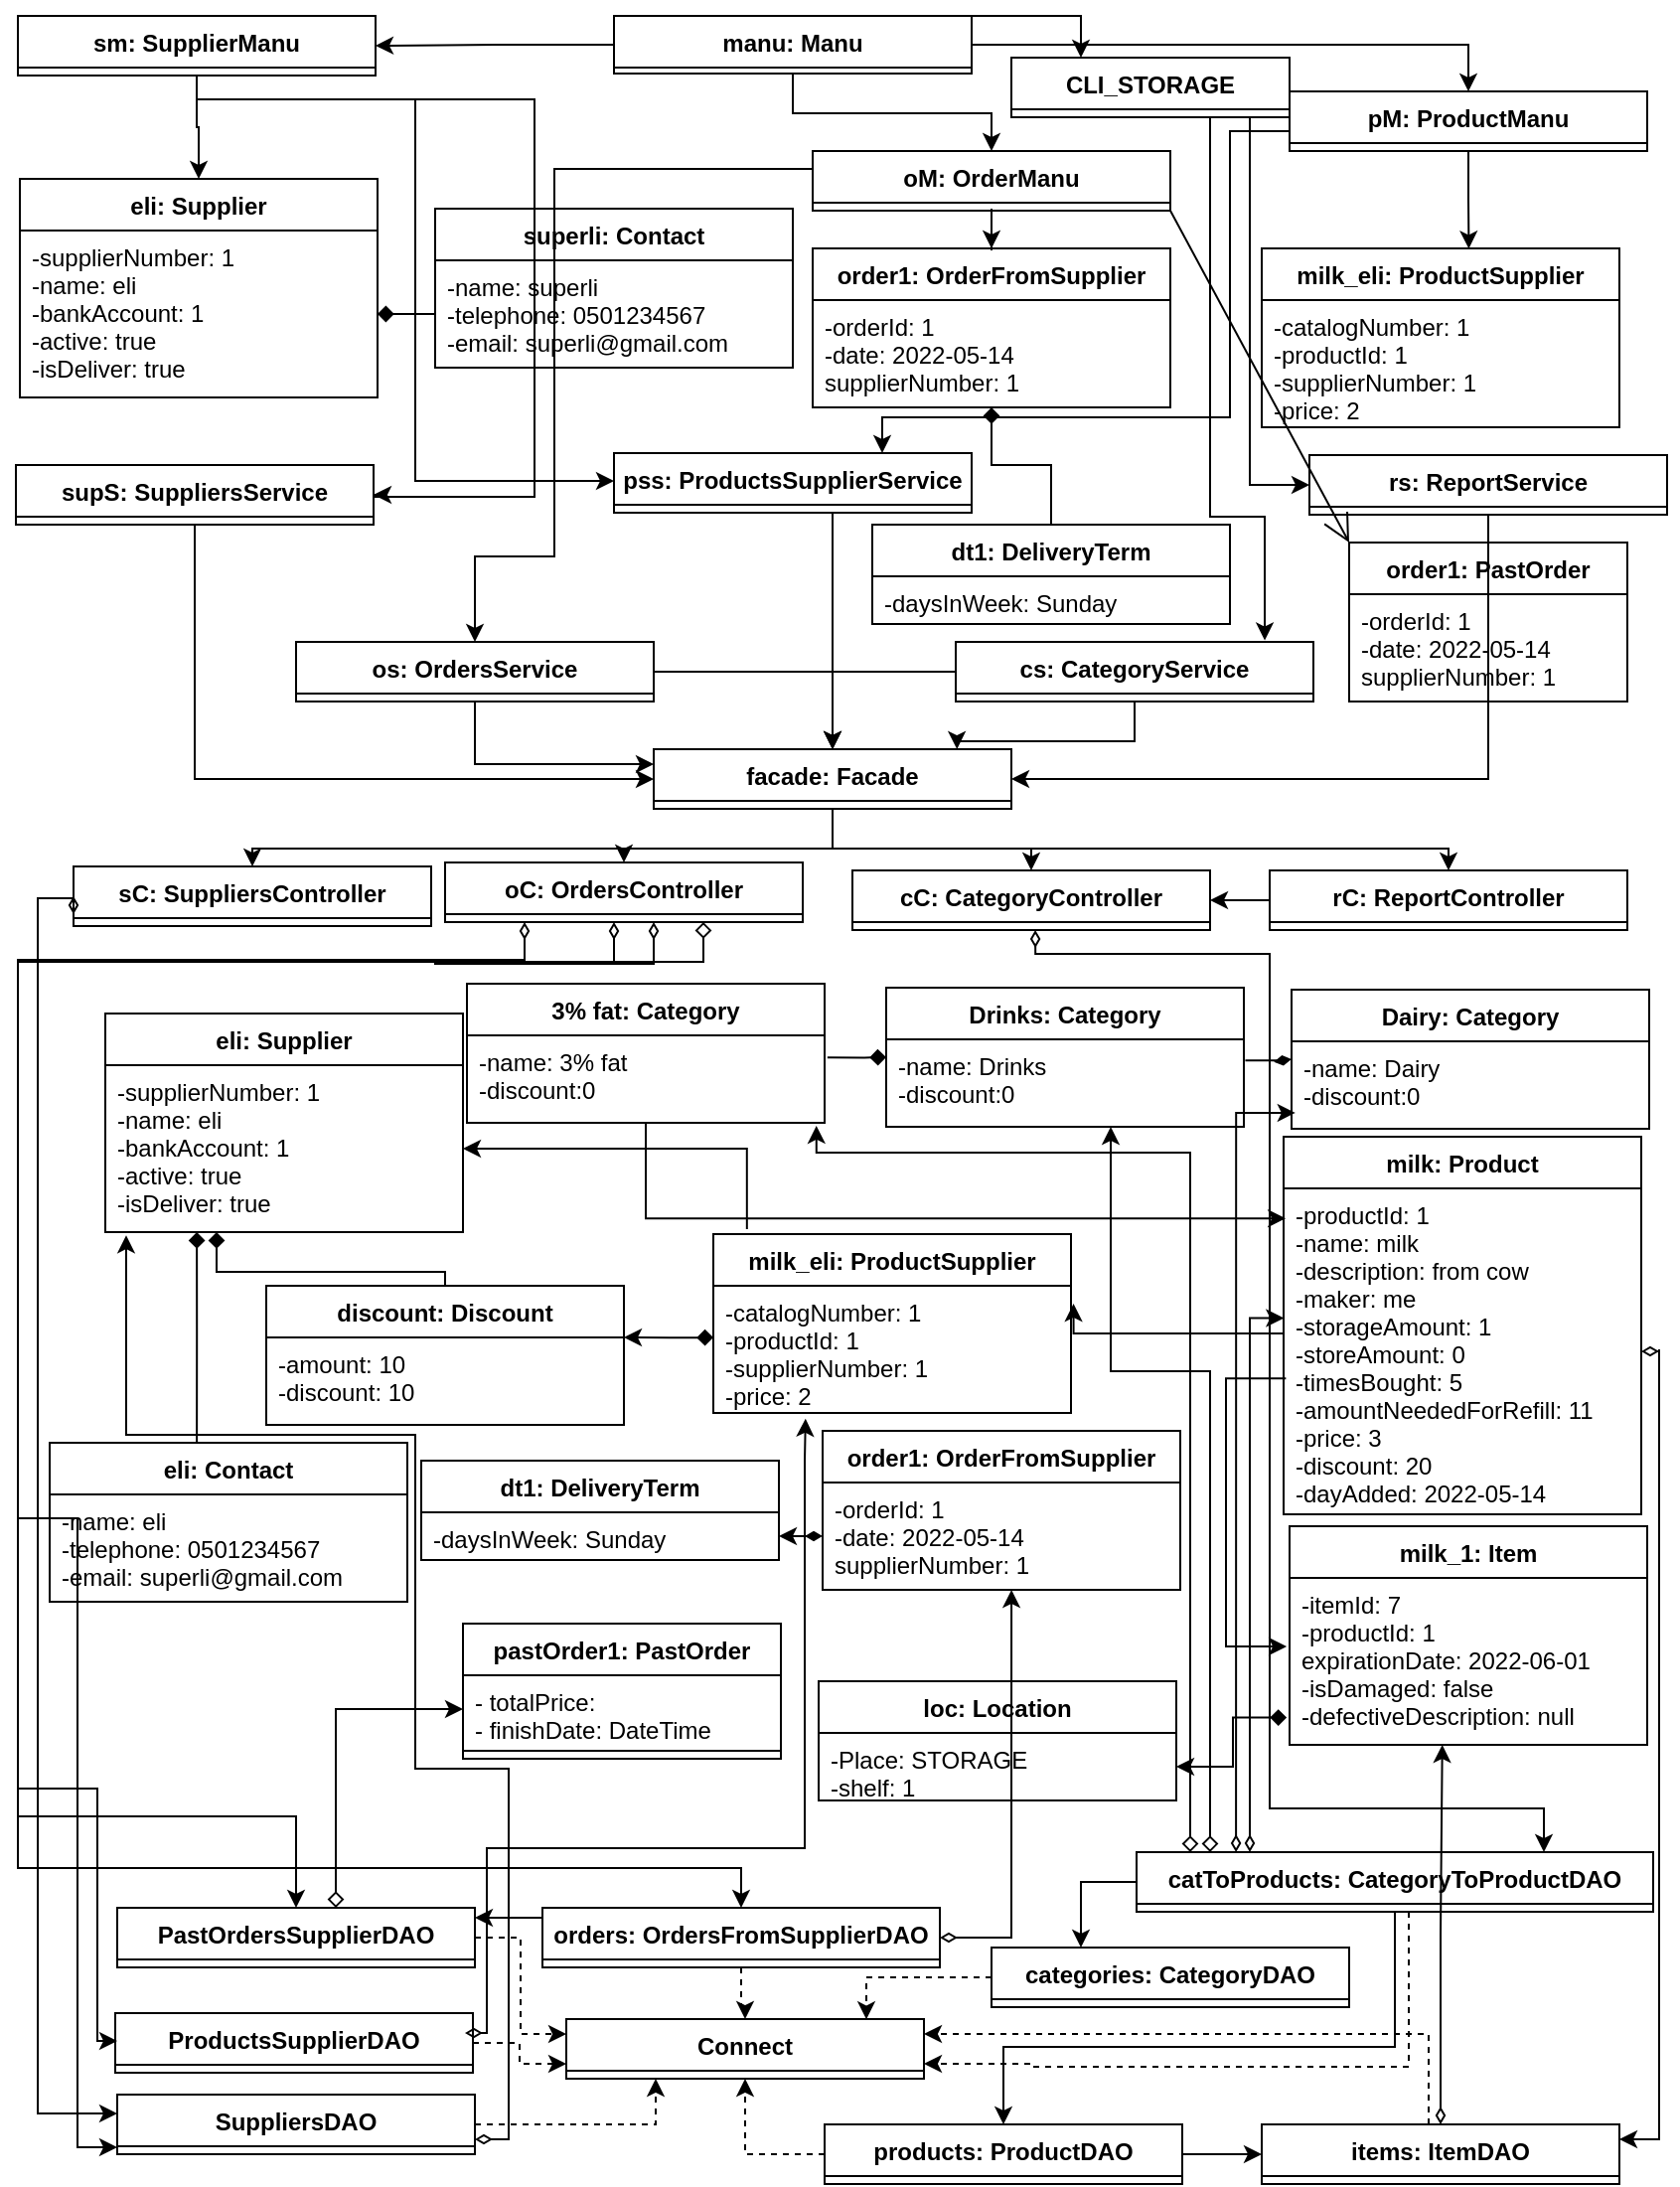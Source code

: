 <mxfile version="18.0.1" type="device" pages="2"><diagram id="R2lEEEUBdFMjLlhIrx00" name="Page-1"><mxGraphModel dx="428" dy="-459" grid="1" gridSize="10" guides="1" tooltips="1" connect="1" arrows="1" fold="1" page="1" pageScale="1" pageWidth="850" pageHeight="1100" math="0" shadow="0" extFonts="Permanent Marker^https://fonts.googleapis.com/css?family=Permanent+Marker"><root><mxCell id="0"/><mxCell id="1" parent="0"/><mxCell id="m_SfLFaQK0iaPYqx1Zwh-8" style="edgeStyle=orthogonalEdgeStyle;rounded=0;orthogonalLoop=1;jettySize=auto;html=1;startArrow=diamond;startFill=1;endArrow=none;endFill=0;" parent="1" source="m_SfLFaQK0iaPYqx1Zwh-13" target="m_SfLFaQK0iaPYqx1Zwh-6" edge="1"><mxGeometry relative="1" as="geometry"><mxPoint x="1350.053" y="1284" as="sourcePoint"/><Array as="points"><mxPoint x="1350" y="1334"/><mxPoint x="1380" y="1334"/></Array></mxGeometry></mxCell><mxCell id="WpQ7JqFAiUJE8KVEkW6D-52" style="edgeStyle=orthogonalEdgeStyle;rounded=0;orthogonalLoop=1;jettySize=auto;html=1;entryX=0.75;entryY=0;entryDx=0;entryDy=0;exitX=0;exitY=0.75;exitDx=0;exitDy=0;" parent="1" source="WpQ7JqFAiUJE8KVEkW6D-11" target="WpQ7JqFAiUJE8KVEkW6D-25" edge="1"><mxGeometry relative="1" as="geometry"><mxPoint x="1510" y="1166.077" as="sourcePoint"/><mxPoint x="1340" y="1345" as="targetPoint"/><Array as="points"><mxPoint x="1500" y="1166"/><mxPoint x="1470" y="1166"/><mxPoint x="1470" y="1310"/><mxPoint x="1295" y="1310"/></Array></mxGeometry></mxCell><mxCell id="m_SfLFaQK0iaPYqx1Zwh-12" style="edgeStyle=orthogonalEdgeStyle;rounded=0;orthogonalLoop=1;jettySize=auto;html=1;entryX=0.579;entryY=0.002;entryDx=0;entryDy=0;entryPerimeter=0;startArrow=none;startFill=0;endArrow=classic;endFill=1;" parent="1" source="WpQ7JqFAiUJE8KVEkW6D-11" target="m_SfLFaQK0iaPYqx1Zwh-9" edge="1"><mxGeometry relative="1" as="geometry"><mxPoint x="1599" y="1180" as="sourcePoint"/></mxGeometry></mxCell><mxCell id="WpQ7JqFAiUJE8KVEkW6D-11" value="pM: ProductManu" style="swimlane;fontStyle=1;childLayout=stackLayout;horizontal=1;startSize=26;fillColor=none;horizontalStack=0;resizeParent=1;resizeParentMax=0;resizeLast=0;collapsible=1;marginBottom=0;" parent="1" vertex="1"><mxGeometry x="1500" y="1146" width="180" height="30" as="geometry"/></mxCell><mxCell id="WpQ7JqFAiUJE8KVEkW6D-43" style="edgeStyle=orthogonalEdgeStyle;rounded=0;orthogonalLoop=1;jettySize=auto;html=1;entryX=0.5;entryY=0;entryDx=0;entryDy=0;" parent="1" source="WpQ7JqFAiUJE8KVEkW6D-13" target="m_SfLFaQK0iaPYqx1Zwh-13" edge="1"><mxGeometry relative="1" as="geometry"><mxPoint x="1350" y="1254" as="targetPoint"/></mxGeometry></mxCell><mxCell id="WpQ7JqFAiUJE8KVEkW6D-47" style="edgeStyle=orthogonalEdgeStyle;rounded=0;orthogonalLoop=1;jettySize=auto;html=1;entryX=0.5;entryY=0;entryDx=0;entryDy=0;" parent="1" source="WpQ7JqFAiUJE8KVEkW6D-13" target="WpQ7JqFAiUJE8KVEkW6D-24" edge="1"><mxGeometry relative="1" as="geometry"><Array as="points"><mxPoint x="1130" y="1185"/><mxPoint x="1130" y="1380"/><mxPoint x="1090" y="1380"/></Array></mxGeometry></mxCell><mxCell id="WpQ7JqFAiUJE8KVEkW6D-13" value="oM: OrderManu" style="swimlane;fontStyle=1;childLayout=stackLayout;horizontal=1;startSize=26;fillColor=none;horizontalStack=0;resizeParent=1;resizeParentMax=0;resizeLast=0;collapsible=1;marginBottom=0;" parent="1" vertex="1"><mxGeometry x="1260" y="1176" width="180" height="30" as="geometry"/></mxCell><mxCell id="WpQ7JqFAiUJE8KVEkW6D-45" style="edgeStyle=orthogonalEdgeStyle;rounded=0;orthogonalLoop=1;jettySize=auto;html=1;entryX=0.5;entryY=0;entryDx=0;entryDy=0;" parent="1" source="WpQ7JqFAiUJE8KVEkW6D-15" target="EPDhH74H09BiL06KjlCY-1" edge="1"><mxGeometry relative="1" as="geometry"><mxPoint x="950.053" y="1205" as="targetPoint"/></mxGeometry></mxCell><mxCell id="WpQ7JqFAiUJE8KVEkW6D-51" style="edgeStyle=orthogonalEdgeStyle;rounded=0;orthogonalLoop=1;jettySize=auto;html=1;entryX=1;entryY=0.5;entryDx=0;entryDy=0;" parent="1" source="WpQ7JqFAiUJE8KVEkW6D-15" target="WpQ7JqFAiUJE8KVEkW6D-28" edge="1"><mxGeometry relative="1" as="geometry"><Array as="points"><mxPoint x="950" y="1150"/><mxPoint x="1120" y="1150"/><mxPoint x="1120" y="1350"/><mxPoint x="1040" y="1350"/><mxPoint x="1040" y="1349"/></Array></mxGeometry></mxCell><mxCell id="WpQ7JqFAiUJE8KVEkW6D-53" style="edgeStyle=orthogonalEdgeStyle;rounded=0;orthogonalLoop=1;jettySize=auto;html=1;entryX=0;entryY=0.5;entryDx=0;entryDy=0;exitX=0.5;exitY=1;exitDx=0;exitDy=0;" parent="1" source="WpQ7JqFAiUJE8KVEkW6D-15" edge="1"><mxGeometry relative="1" as="geometry"><mxPoint x="1040" y="1163.077" as="sourcePoint"/><mxPoint x="1160" y="1342" as="targetPoint"/><Array as="points"><mxPoint x="950" y="1150"/><mxPoint x="1060" y="1150"/><mxPoint x="1060" y="1342"/></Array></mxGeometry></mxCell><mxCell id="WpQ7JqFAiUJE8KVEkW6D-15" value="sm: SupplierManu" style="swimlane;fontStyle=1;childLayout=stackLayout;horizontal=1;startSize=26;fillColor=none;horizontalStack=0;resizeParent=1;resizeParentMax=0;resizeLast=0;collapsible=1;marginBottom=0;" parent="1" vertex="1"><mxGeometry x="860" y="1108" width="180" height="30" as="geometry"/></mxCell><mxCell id="WpQ7JqFAiUJE8KVEkW6D-33" style="edgeStyle=orthogonalEdgeStyle;rounded=0;orthogonalLoop=1;jettySize=auto;html=1;entryX=1;entryY=0.5;entryDx=0;entryDy=0;" parent="1" source="WpQ7JqFAiUJE8KVEkW6D-17" target="WpQ7JqFAiUJE8KVEkW6D-15" edge="1"><mxGeometry relative="1" as="geometry"/></mxCell><mxCell id="WpQ7JqFAiUJE8KVEkW6D-34" style="edgeStyle=orthogonalEdgeStyle;rounded=0;orthogonalLoop=1;jettySize=auto;html=1;entryX=0.5;entryY=0;entryDx=0;entryDy=0;" parent="1" source="WpQ7JqFAiUJE8KVEkW6D-17" target="WpQ7JqFAiUJE8KVEkW6D-11" edge="1"><mxGeometry relative="1" as="geometry"/></mxCell><mxCell id="WpQ7JqFAiUJE8KVEkW6D-37" style="edgeStyle=orthogonalEdgeStyle;rounded=0;orthogonalLoop=1;jettySize=auto;html=1;entryX=0.5;entryY=0;entryDx=0;entryDy=0;" parent="1" source="WpQ7JqFAiUJE8KVEkW6D-17" target="WpQ7JqFAiUJE8KVEkW6D-13" edge="1"><mxGeometry relative="1" as="geometry"/></mxCell><mxCell id="M4RcCd5rzgcLUAGHAvxs-5" style="edgeStyle=orthogonalEdgeStyle;rounded=0;orthogonalLoop=1;jettySize=auto;html=1;entryX=0.25;entryY=0;entryDx=0;entryDy=0;startArrow=none;startFill=0;endArrow=classic;endFill=1;exitX=1;exitY=0;exitDx=0;exitDy=0;" parent="1" source="WpQ7JqFAiUJE8KVEkW6D-17" target="M4RcCd5rzgcLUAGHAvxs-1" edge="1"><mxGeometry relative="1" as="geometry"><Array as="points"><mxPoint x="1395" y="1108"/></Array></mxGeometry></mxCell><mxCell id="WpQ7JqFAiUJE8KVEkW6D-17" value="manu: Manu" style="swimlane;fontStyle=1;childLayout=stackLayout;horizontal=1;startSize=26;fillColor=none;horizontalStack=0;resizeParent=1;resizeParentMax=0;resizeLast=0;collapsible=1;marginBottom=0;" parent="1" vertex="1"><mxGeometry x="1160" y="1108" width="180" height="29" as="geometry"/></mxCell><mxCell id="WpQ7JqFAiUJE8KVEkW6D-67" style="edgeStyle=orthogonalEdgeStyle;rounded=0;orthogonalLoop=1;jettySize=auto;html=1;entryX=0.5;entryY=0;entryDx=0;entryDy=0;exitX=0.5;exitY=1;exitDx=0;exitDy=0;" parent="1" source="WpQ7JqFAiUJE8KVEkW6D-23" target="WpQ7JqFAiUJE8KVEkW6D-65" edge="1"><mxGeometry relative="1" as="geometry"><Array as="points"><mxPoint x="1270" y="1527"/><mxPoint x="1580" y="1527"/></Array></mxGeometry></mxCell><mxCell id="WpQ7JqFAiUJE8KVEkW6D-70" style="edgeStyle=orthogonalEdgeStyle;rounded=0;orthogonalLoop=1;jettySize=auto;html=1;entryX=0.5;entryY=0;entryDx=0;entryDy=0;exitX=0.5;exitY=1;exitDx=0;exitDy=0;" parent="1" source="WpQ7JqFAiUJE8KVEkW6D-23" target="WpQ7JqFAiUJE8KVEkW6D-62" edge="1"><mxGeometry relative="1" as="geometry"><Array as="points"><mxPoint x="1270" y="1527"/><mxPoint x="978" y="1527"/></Array></mxGeometry></mxCell><mxCell id="EPDhH74H09BiL06KjlCY-11" style="edgeStyle=orthogonalEdgeStyle;rounded=0;orthogonalLoop=1;jettySize=auto;html=1;entryX=0.5;entryY=0;entryDx=0;entryDy=0;endArrow=classic;endFill=1;" parent="1" source="WpQ7JqFAiUJE8KVEkW6D-23" target="WpQ7JqFAiUJE8KVEkW6D-64" edge="1"><mxGeometry relative="1" as="geometry"/></mxCell><mxCell id="EPDhH74H09BiL06KjlCY-12" style="edgeStyle=orthogonalEdgeStyle;rounded=0;orthogonalLoop=1;jettySize=auto;html=1;entryX=0.5;entryY=0;entryDx=0;entryDy=0;endArrow=classic;endFill=1;" parent="1" source="WpQ7JqFAiUJE8KVEkW6D-23" target="WpQ7JqFAiUJE8KVEkW6D-63" edge="1"><mxGeometry relative="1" as="geometry"/></mxCell><mxCell id="WpQ7JqFAiUJE8KVEkW6D-23" value="facade: Facade" style="swimlane;fontStyle=1;childLayout=stackLayout;horizontal=1;startSize=26;fillColor=none;horizontalStack=0;resizeParent=1;resizeParentMax=0;resizeLast=0;collapsible=1;marginBottom=0;" parent="1" vertex="1"><mxGeometry x="1180" y="1477" width="180" height="30" as="geometry"/></mxCell><mxCell id="WpQ7JqFAiUJE8KVEkW6D-56" style="edgeStyle=orthogonalEdgeStyle;rounded=0;orthogonalLoop=1;jettySize=auto;html=1;exitX=1;exitY=0.5;exitDx=0;exitDy=0;" parent="1" source="WpQ7JqFAiUJE8KVEkW6D-24" target="WpQ7JqFAiUJE8KVEkW6D-23" edge="1"><mxGeometry relative="1" as="geometry"/></mxCell><mxCell id="EPDhH74H09BiL06KjlCY-10" style="edgeStyle=orthogonalEdgeStyle;rounded=0;orthogonalLoop=1;jettySize=auto;html=1;entryX=0;entryY=0.25;entryDx=0;entryDy=0;endArrow=classic;endFill=1;" parent="1" source="WpQ7JqFAiUJE8KVEkW6D-24" target="WpQ7JqFAiUJE8KVEkW6D-23" edge="1"><mxGeometry relative="1" as="geometry"/></mxCell><mxCell id="WpQ7JqFAiUJE8KVEkW6D-24" value="os: OrdersService" style="swimlane;fontStyle=1;childLayout=stackLayout;horizontal=1;startSize=26;fillColor=none;horizontalStack=0;resizeParent=1;resizeParentMax=0;resizeLast=0;collapsible=1;marginBottom=0;" parent="1" vertex="1"><mxGeometry x="1000" y="1423" width="180" height="30" as="geometry"/></mxCell><mxCell id="WpQ7JqFAiUJE8KVEkW6D-60" style="edgeStyle=orthogonalEdgeStyle;rounded=0;orthogonalLoop=1;jettySize=auto;html=1;entryX=0.5;entryY=0;entryDx=0;entryDy=0;" parent="1" target="WpQ7JqFAiUJE8KVEkW6D-23" edge="1"><mxGeometry relative="1" as="geometry"><mxPoint x="1294" y="1358" as="sourcePoint"/><mxPoint x="1259" y="1472" as="targetPoint"/><Array as="points"><mxPoint x="1270" y="1358"/></Array></mxGeometry></mxCell><mxCell id="WpQ7JqFAiUJE8KVEkW6D-25" value="pss: ProductsSupplierService" style="swimlane;fontStyle=1;childLayout=stackLayout;horizontal=1;startSize=26;fillColor=none;horizontalStack=0;resizeParent=1;resizeParentMax=0;resizeLast=0;collapsible=1;marginBottom=0;" parent="1" vertex="1"><mxGeometry x="1160" y="1328" width="180" height="30" as="geometry"/></mxCell><mxCell id="WpQ7JqFAiUJE8KVEkW6D-61" style="edgeStyle=orthogonalEdgeStyle;rounded=0;orthogonalLoop=1;jettySize=auto;html=1;entryX=0.5;entryY=0;entryDx=0;entryDy=0;exitX=0;exitY=0.5;exitDx=0;exitDy=0;" parent="1" source="WpQ7JqFAiUJE8KVEkW6D-26" target="WpQ7JqFAiUJE8KVEkW6D-23" edge="1"><mxGeometry relative="1" as="geometry"/></mxCell><mxCell id="EPDhH74H09BiL06KjlCY-9" style="edgeStyle=orthogonalEdgeStyle;rounded=0;orthogonalLoop=1;jettySize=auto;html=1;entryX=0.848;entryY=0;entryDx=0;entryDy=0;entryPerimeter=0;endArrow=classic;endFill=1;" parent="1" source="WpQ7JqFAiUJE8KVEkW6D-26" target="WpQ7JqFAiUJE8KVEkW6D-23" edge="1"><mxGeometry relative="1" as="geometry"/></mxCell><mxCell id="WpQ7JqFAiUJE8KVEkW6D-26" value="cs: CategoryService" style="swimlane;fontStyle=1;childLayout=stackLayout;horizontal=1;startSize=26;fillColor=none;horizontalStack=0;resizeParent=1;resizeParentMax=0;resizeLast=0;collapsible=1;marginBottom=0;" parent="1" vertex="1"><mxGeometry x="1332" y="1423" width="180" height="30" as="geometry"/></mxCell><mxCell id="WpQ7JqFAiUJE8KVEkW6D-58" style="edgeStyle=orthogonalEdgeStyle;rounded=0;orthogonalLoop=1;jettySize=auto;html=1;entryX=1;entryY=0.5;entryDx=0;entryDy=0;exitX=0.5;exitY=1;exitDx=0;exitDy=0;" parent="1" source="WpQ7JqFAiUJE8KVEkW6D-27" target="WpQ7JqFAiUJE8KVEkW6D-23" edge="1"><mxGeometry relative="1" as="geometry"/></mxCell><mxCell id="WpQ7JqFAiUJE8KVEkW6D-27" value="rs: ReportService" style="swimlane;fontStyle=1;childLayout=stackLayout;horizontal=1;startSize=26;fillColor=none;horizontalStack=0;resizeParent=1;resizeParentMax=0;resizeLast=0;collapsible=1;marginBottom=0;" parent="1" vertex="1"><mxGeometry x="1510" y="1329" width="180" height="30" as="geometry"/></mxCell><mxCell id="WpQ7JqFAiUJE8KVEkW6D-59" style="edgeStyle=orthogonalEdgeStyle;rounded=0;orthogonalLoop=1;jettySize=auto;html=1;entryX=0;entryY=0.5;entryDx=0;entryDy=0;exitX=0.5;exitY=1;exitDx=0;exitDy=0;" parent="1" source="WpQ7JqFAiUJE8KVEkW6D-28" target="WpQ7JqFAiUJE8KVEkW6D-23" edge="1"><mxGeometry relative="1" as="geometry"/></mxCell><mxCell id="WpQ7JqFAiUJE8KVEkW6D-28" value="supS: SuppliersService" style="swimlane;fontStyle=1;childLayout=stackLayout;horizontal=1;startSize=26;fillColor=none;horizontalStack=0;resizeParent=1;resizeParentMax=0;resizeLast=0;collapsible=1;marginBottom=0;" parent="1" vertex="1"><mxGeometry x="859" y="1334" width="180" height="30" as="geometry"/></mxCell><mxCell id="WpQ7JqFAiUJE8KVEkW6D-171" style="edgeStyle=orthogonalEdgeStyle;rounded=0;orthogonalLoop=1;jettySize=auto;html=1;entryX=0;entryY=0.25;entryDx=0;entryDy=0;exitX=0;exitY=0.5;exitDx=0;exitDy=0;startArrow=diamondThin;startFill=0;" parent="1" source="WpQ7JqFAiUJE8KVEkW6D-62" edge="1"><mxGeometry relative="1" as="geometry"><mxPoint x="861" y="1553.947" as="sourcePoint"/><mxPoint x="910" y="2163.5" as="targetPoint"/><Array as="points"><mxPoint x="870" y="1552"/><mxPoint x="870" y="2164"/></Array></mxGeometry></mxCell><mxCell id="WpQ7JqFAiUJE8KVEkW6D-62" value="sC: SuppliersController" style="swimlane;fontStyle=1;childLayout=stackLayout;horizontal=1;startSize=26;fillColor=none;horizontalStack=0;resizeParent=1;resizeParentMax=0;resizeLast=0;collapsible=1;marginBottom=0;" parent="1" vertex="1"><mxGeometry x="888" y="1536" width="180" height="30" as="geometry"/></mxCell><mxCell id="WpQ7JqFAiUJE8KVEkW6D-162" style="edgeStyle=orthogonalEdgeStyle;rounded=0;orthogonalLoop=1;jettySize=auto;html=1;entryX=0.5;entryY=0;entryDx=0;entryDy=0;startArrow=diamondThin;startFill=0;" parent="1" source="WpQ7JqFAiUJE8KVEkW6D-63" target="WpQ7JqFAiUJE8KVEkW6D-148" edge="1"><mxGeometry relative="1" as="geometry"><mxPoint x="1160" y="1572" as="sourcePoint"/><mxPoint x="1000" y="2066" as="targetPoint"/><Array as="points"><mxPoint x="1180" y="1585"/><mxPoint x="1070" y="1585"/><mxPoint x="860" y="1584"/><mxPoint x="860" y="2014"/><mxPoint x="1000" y="2014"/></Array></mxGeometry></mxCell><mxCell id="WpQ7JqFAiUJE8KVEkW6D-167" style="edgeStyle=orthogonalEdgeStyle;rounded=0;orthogonalLoop=1;jettySize=auto;html=1;entryX=0;entryY=0.5;entryDx=0;entryDy=0;startArrow=diamond;startFill=0;" parent="1" source="WpQ7JqFAiUJE8KVEkW6D-63" edge="1"><mxGeometry relative="1" as="geometry"><mxPoint x="1160.053" y="1570" as="sourcePoint"/><mxPoint x="910" y="2127" as="targetPoint"/><Array as="points"><mxPoint x="1205" y="1584"/><mxPoint x="860" y="1584"/><mxPoint x="860" y="2000"/><mxPoint x="900" y="2000"/><mxPoint x="900" y="2127"/></Array></mxGeometry></mxCell><mxCell id="cx9RN_71dRAKm7kr3NIz-8" style="edgeStyle=orthogonalEdgeStyle;rounded=0;orthogonalLoop=1;jettySize=auto;html=1;entryX=0;entryY=0.75;entryDx=0;entryDy=0;startArrow=diamondThin;startFill=0;endArrow=classic;endFill=1;" parent="1" source="WpQ7JqFAiUJE8KVEkW6D-63" edge="1"><mxGeometry relative="1" as="geometry"><mxPoint x="1160" y="1570" as="sourcePoint"/><mxPoint x="910" y="2180.5" as="targetPoint"/><Array as="points"><mxPoint x="1160" y="1584"/><mxPoint x="860" y="1584"/><mxPoint x="860" y="1864"/><mxPoint x="890" y="1864"/><mxPoint x="890" y="2180"/></Array></mxGeometry></mxCell><mxCell id="cx9RN_71dRAKm7kr3NIz-9" style="edgeStyle=orthogonalEdgeStyle;rounded=0;orthogonalLoop=1;jettySize=auto;html=1;entryX=0.5;entryY=0;entryDx=0;entryDy=0;startArrow=diamondThin;startFill=0;endArrow=classic;endFill=1;" parent="1" target="WpQ7JqFAiUJE8KVEkW6D-158" edge="1"><mxGeometry relative="1" as="geometry"><mxPoint x="1115" y="1564" as="sourcePoint"/><mxPoint x="1224" y="2063" as="targetPoint"/><Array as="points"><mxPoint x="1115" y="1583"/><mxPoint x="860" y="1583"/><mxPoint x="860" y="2040"/><mxPoint x="1224" y="2040"/></Array></mxGeometry></mxCell><mxCell id="WpQ7JqFAiUJE8KVEkW6D-63" value="oC: OrdersController" style="swimlane;fontStyle=1;childLayout=stackLayout;horizontal=1;startSize=26;fillColor=none;horizontalStack=0;resizeParent=1;resizeParentMax=0;resizeLast=0;collapsible=1;marginBottom=0;" parent="1" vertex="1"><mxGeometry x="1075" y="1534" width="180" height="30" as="geometry"/></mxCell><mxCell id="WpQ7JqFAiUJE8KVEkW6D-159" style="edgeStyle=orthogonalEdgeStyle;rounded=0;orthogonalLoop=1;jettySize=auto;html=1;startArrow=diamondThin;startFill=0;" parent="1" target="EPDhH74H09BiL06KjlCY-13" edge="1"><mxGeometry relative="1" as="geometry"><mxPoint x="1372.053" y="1568" as="sourcePoint"/><mxPoint x="1627.92" y="2029.43" as="targetPoint"/><Array as="points"><mxPoint x="1372" y="1580"/><mxPoint x="1490" y="1580"/><mxPoint x="1490" y="2010"/><mxPoint x="1628" y="2010"/></Array></mxGeometry></mxCell><mxCell id="WpQ7JqFAiUJE8KVEkW6D-64" value="cC: CategoryController" style="swimlane;fontStyle=1;childLayout=stackLayout;horizontal=1;startSize=26;fillColor=none;horizontalStack=0;resizeParent=1;resizeParentMax=0;resizeLast=0;collapsible=1;marginBottom=0;" parent="1" vertex="1"><mxGeometry x="1280" y="1538" width="180" height="30" as="geometry"/></mxCell><mxCell id="WpQ7JqFAiUJE8KVEkW6D-71" style="edgeStyle=orthogonalEdgeStyle;rounded=0;orthogonalLoop=1;jettySize=auto;html=1;" parent="1" source="WpQ7JqFAiUJE8KVEkW6D-65" target="WpQ7JqFAiUJE8KVEkW6D-64" edge="1"><mxGeometry relative="1" as="geometry"/></mxCell><mxCell id="WpQ7JqFAiUJE8KVEkW6D-65" value="rC: ReportController" style="swimlane;fontStyle=1;childLayout=stackLayout;horizontal=1;startSize=26;fillColor=none;horizontalStack=0;resizeParent=1;resizeParentMax=0;resizeLast=0;collapsible=1;marginBottom=0;" parent="1" vertex="1"><mxGeometry x="1490" y="1538" width="180" height="30" as="geometry"/></mxCell><mxCell id="WpQ7JqFAiUJE8KVEkW6D-74" value="Dairy: Category" style="swimlane;fontStyle=1;childLayout=stackLayout;horizontal=1;startSize=26;fillColor=none;horizontalStack=0;resizeParent=1;resizeParentMax=0;resizeLast=0;collapsible=1;marginBottom=0;" parent="1" vertex="1"><mxGeometry x="1501" y="1598" width="180" height="70" as="geometry"/></mxCell><mxCell id="WpQ7JqFAiUJE8KVEkW6D-75" value="-name: Dairy&#10;-discount:0" style="text;strokeColor=none;fillColor=none;align=left;verticalAlign=top;spacingLeft=4;spacingRight=4;overflow=hidden;rotatable=0;points=[[0,0.5],[1,0.5]];portConstraint=eastwest;" parent="WpQ7JqFAiUJE8KVEkW6D-74" vertex="1"><mxGeometry y="26" width="180" height="44" as="geometry"/></mxCell><mxCell id="WpQ7JqFAiUJE8KVEkW6D-76" value="milk_1: Item" style="swimlane;fontStyle=1;childLayout=stackLayout;horizontal=1;startSize=26;fillColor=none;horizontalStack=0;resizeParent=1;resizeParentMax=0;resizeLast=0;collapsible=1;marginBottom=0;" parent="1" vertex="1"><mxGeometry x="1500" y="1868" width="180" height="110" as="geometry"/></mxCell><mxCell id="WpQ7JqFAiUJE8KVEkW6D-77" value="-itemId: 7&#10;-productId: 1&#10;expirationDate: 2022-06-01&#10;-isDamaged: false&#10;-defectiveDescription: null" style="text;strokeColor=none;fillColor=none;align=left;verticalAlign=top;spacingLeft=4;spacingRight=4;overflow=hidden;rotatable=0;points=[[0,0.5],[1,0.5]];portConstraint=eastwest;" parent="WpQ7JqFAiUJE8KVEkW6D-76" vertex="1"><mxGeometry y="26" width="180" height="84" as="geometry"/></mxCell><mxCell id="EPDhH74H09BiL06KjlCY-19" style="edgeStyle=orthogonalEdgeStyle;rounded=0;orthogonalLoop=1;jettySize=auto;html=1;entryX=1;entryY=0.25;entryDx=0;entryDy=0;endArrow=classic;endFill=1;exitX=1;exitY=0.5;exitDx=0;exitDy=0;startArrow=diamondThin;startFill=0;" parent="1" source="WpQ7JqFAiUJE8KVEkW6D-79" target="WpQ7JqFAiUJE8KVEkW6D-144" edge="1"><mxGeometry relative="1" as="geometry"><mxPoint x="1686" y="1856.0" as="sourcePoint"/><mxPoint x="1685" y="2176" as="targetPoint"/><Array as="points"><mxPoint x="1686" y="1779"/><mxPoint x="1686" y="2176"/><mxPoint x="1679" y="2176"/></Array></mxGeometry></mxCell><mxCell id="WpQ7JqFAiUJE8KVEkW6D-78" value="milk: Product" style="swimlane;fontStyle=1;childLayout=stackLayout;horizontal=1;startSize=26;fillColor=none;horizontalStack=0;resizeParent=1;resizeParentMax=0;resizeLast=0;collapsible=1;marginBottom=0;" parent="1" vertex="1"><mxGeometry x="1497" y="1672" width="180" height="190" as="geometry"><mxRectangle x="1510" y="1676" width="110" height="26" as="alternateBounds"/></mxGeometry></mxCell><mxCell id="WpQ7JqFAiUJE8KVEkW6D-79" value="-productId: 1&#10;-name: milk&#10;-description: from cow&#10;-maker: me&#10;-storageAmount: 1&#10;-storeAmount: 0&#10;-timesBought: 5&#10;-amountNeededForRefill: 11&#10;-price: 3&#10;-discount: 20&#10;-dayAdded: 2022-05-14&#10;&#10;&#10; " style="text;strokeColor=none;fillColor=none;align=left;verticalAlign=top;spacingLeft=4;spacingRight=4;overflow=hidden;rotatable=0;points=[[0,0.5],[1,0.5]];portConstraint=eastwest;" parent="WpQ7JqFAiUJE8KVEkW6D-78" vertex="1"><mxGeometry y="26" width="180" height="164" as="geometry"/></mxCell><mxCell id="EPDhH74H09BiL06KjlCY-7" style="edgeStyle=orthogonalEdgeStyle;rounded=0;orthogonalLoop=1;jettySize=auto;html=1;entryX=0.006;entryY=0.092;entryDx=0;entryDy=0;entryPerimeter=0;endArrow=classic;endFill=1;" parent="1" source="WpQ7JqFAiUJE8KVEkW6D-80" target="WpQ7JqFAiUJE8KVEkW6D-79" edge="1"><mxGeometry relative="1" as="geometry"/></mxCell><mxCell id="WpQ7JqFAiUJE8KVEkW6D-80" value="3% fat: Category" style="swimlane;fontStyle=1;childLayout=stackLayout;horizontal=1;startSize=26;fillColor=none;horizontalStack=0;resizeParent=1;resizeParentMax=0;resizeLast=0;collapsible=1;marginBottom=0;" parent="1" vertex="1"><mxGeometry x="1086" y="1595" width="180" height="70" as="geometry"/></mxCell><mxCell id="WpQ7JqFAiUJE8KVEkW6D-81" value="-name: 3% fat&#10;-discount:0" style="text;strokeColor=none;fillColor=none;align=left;verticalAlign=top;spacingLeft=4;spacingRight=4;overflow=hidden;rotatable=0;points=[[0,0.5],[1,0.5]];portConstraint=eastwest;" parent="WpQ7JqFAiUJE8KVEkW6D-80" vertex="1"><mxGeometry y="26" width="180" height="44" as="geometry"/></mxCell><mxCell id="WpQ7JqFAiUJE8KVEkW6D-82" value="Drinks: Category" style="swimlane;fontStyle=1;childLayout=stackLayout;horizontal=1;startSize=26;fillColor=none;horizontalStack=0;resizeParent=1;resizeParentMax=0;resizeLast=0;collapsible=1;marginBottom=0;" parent="1" vertex="1"><mxGeometry x="1297" y="1597" width="180" height="70" as="geometry"/></mxCell><mxCell id="WpQ7JqFAiUJE8KVEkW6D-83" value="-name: Drinks&#10;-discount:0" style="text;strokeColor=none;fillColor=none;align=left;verticalAlign=top;spacingLeft=4;spacingRight=4;overflow=hidden;rotatable=0;points=[[0,0.5],[1,0.5]];portConstraint=eastwest;" parent="WpQ7JqFAiUJE8KVEkW6D-82" vertex="1"><mxGeometry y="26" width="180" height="44" as="geometry"/></mxCell><mxCell id="WpQ7JqFAiUJE8KVEkW6D-122" style="edgeStyle=orthogonalEdgeStyle;rounded=0;orthogonalLoop=1;jettySize=auto;html=1;endArrow=diamond;endFill=1;exitX=0.5;exitY=0;exitDx=0;exitDy=0;" parent="1" source="WpQ7JqFAiUJE8KVEkW6D-113" target="WpQ7JqFAiUJE8KVEkW6D-104" edge="1"><mxGeometry relative="1" as="geometry"><Array as="points"><mxPoint x="1075" y="1740"/><mxPoint x="960" y="1740"/></Array></mxGeometry></mxCell><mxCell id="WpQ7JqFAiUJE8KVEkW6D-123" style="edgeStyle=orthogonalEdgeStyle;rounded=0;orthogonalLoop=1;jettySize=auto;html=1;endArrow=diamond;endFill=1;" parent="1" edge="1"><mxGeometry relative="1" as="geometry"><mxPoint x="950.053" y="1826" as="sourcePoint"/><mxPoint x="950.053" y="1720" as="targetPoint"/><Array as="points"><mxPoint x="950" y="1770"/><mxPoint x="950" y="1770"/></Array></mxGeometry></mxCell><mxCell id="WpQ7JqFAiUJE8KVEkW6D-104" value="eli: Supplier" style="swimlane;fontStyle=1;childLayout=stackLayout;horizontal=1;startSize=26;fillColor=none;horizontalStack=0;resizeParent=1;resizeParentMax=0;resizeLast=0;collapsible=1;marginBottom=0;" parent="1" vertex="1"><mxGeometry x="904" y="1610" width="180" height="110" as="geometry"/></mxCell><mxCell id="WpQ7JqFAiUJE8KVEkW6D-105" value="-supplierNumber: 1&#10;-name: eli&#10;-bankAccount: 1&#10;-active: true&#10;-isDeliver: true" style="text;strokeColor=none;fillColor=none;align=left;verticalAlign=top;spacingLeft=4;spacingRight=4;overflow=hidden;rotatable=0;points=[[0,0.5],[1,0.5]];portConstraint=eastwest;" parent="WpQ7JqFAiUJE8KVEkW6D-104" vertex="1"><mxGeometry y="26" width="180" height="84" as="geometry"/></mxCell><mxCell id="WpQ7JqFAiUJE8KVEkW6D-113" value="discount: Discount" style="swimlane;fontStyle=1;childLayout=stackLayout;horizontal=1;startSize=26;fillColor=none;horizontalStack=0;resizeParent=1;resizeParentMax=0;resizeLast=0;collapsible=1;marginBottom=0;" parent="1" vertex="1"><mxGeometry x="985" y="1747" width="180" height="70" as="geometry"/></mxCell><mxCell id="WpQ7JqFAiUJE8KVEkW6D-114" value="-amount: 10&#10;-discount: 10" style="text;strokeColor=none;fillColor=none;align=left;verticalAlign=top;spacingLeft=4;spacingRight=4;overflow=hidden;rotatable=0;points=[[0,0.5],[1,0.5]];portConstraint=eastwest;" parent="WpQ7JqFAiUJE8KVEkW6D-113" vertex="1"><mxGeometry y="26" width="180" height="44" as="geometry"/></mxCell><mxCell id="WpQ7JqFAiUJE8KVEkW6D-115" value="order1: OrderFromSupplier" style="swimlane;fontStyle=1;childLayout=stackLayout;horizontal=1;startSize=26;fillColor=none;horizontalStack=0;resizeParent=1;resizeParentMax=0;resizeLast=0;collapsible=1;marginBottom=0;" parent="1" vertex="1"><mxGeometry x="1265" y="1820" width="180" height="80" as="geometry"/></mxCell><mxCell id="WpQ7JqFAiUJE8KVEkW6D-116" value="-orderId: 1&#10;-date: 2022-05-14&#10;supplierNumber: 1" style="text;strokeColor=none;fillColor=none;align=left;verticalAlign=top;spacingLeft=4;spacingRight=4;overflow=hidden;rotatable=0;points=[[0,0.5],[1,0.5]];portConstraint=eastwest;" parent="WpQ7JqFAiUJE8KVEkW6D-115" vertex="1"><mxGeometry y="26" width="180" height="54" as="geometry"/></mxCell><mxCell id="WpQ7JqFAiUJE8KVEkW6D-117" value="eli: Contact" style="swimlane;fontStyle=1;childLayout=stackLayout;horizontal=1;startSize=26;fillColor=none;horizontalStack=0;resizeParent=1;resizeParentMax=0;resizeLast=0;collapsible=1;marginBottom=0;" parent="1" vertex="1"><mxGeometry x="876" y="1826" width="180" height="80" as="geometry"/></mxCell><mxCell id="WpQ7JqFAiUJE8KVEkW6D-118" value="-name: eli&#10;-telephone: 0501234567&#10;-email: superli@gmail.com" style="text;strokeColor=none;fillColor=none;align=left;verticalAlign=top;spacingLeft=4;spacingRight=4;overflow=hidden;rotatable=0;points=[[0,0.5],[1,0.5]];portConstraint=eastwest;" parent="WpQ7JqFAiUJE8KVEkW6D-117" vertex="1"><mxGeometry y="26" width="180" height="54" as="geometry"/></mxCell><mxCell id="WpQ7JqFAiUJE8KVEkW6D-119" value="dt1: DeliveryTerm" style="swimlane;fontStyle=1;childLayout=stackLayout;horizontal=1;startSize=26;fillColor=none;horizontalStack=0;resizeParent=1;resizeParentMax=0;resizeLast=0;collapsible=1;marginBottom=0;" parent="1" vertex="1"><mxGeometry x="1063" y="1835" width="180" height="50" as="geometry"/></mxCell><mxCell id="WpQ7JqFAiUJE8KVEkW6D-120" value="-daysInWeek: Sunday" style="text;strokeColor=none;fillColor=none;align=left;verticalAlign=top;spacingLeft=4;spacingRight=4;overflow=hidden;rotatable=0;points=[[0,0.5],[1,0.5]];portConstraint=eastwest;" parent="WpQ7JqFAiUJE8KVEkW6D-119" vertex="1"><mxGeometry y="26" width="180" height="24" as="geometry"/></mxCell><mxCell id="WpQ7JqFAiUJE8KVEkW6D-126" style="edgeStyle=orthogonalEdgeStyle;rounded=0;orthogonalLoop=1;jettySize=auto;html=1;entryX=1;entryY=0.5;entryDx=0;entryDy=0;startArrow=diamondThin;startFill=1;" parent="1" source="WpQ7JqFAiUJE8KVEkW6D-116" target="WpQ7JqFAiUJE8KVEkW6D-120" edge="1"><mxGeometry relative="1" as="geometry"/></mxCell><mxCell id="WpQ7JqFAiUJE8KVEkW6D-129" style="edgeStyle=orthogonalEdgeStyle;rounded=0;orthogonalLoop=1;jettySize=auto;html=1;entryX=0.003;entryY=0.373;entryDx=0;entryDy=0;entryPerimeter=0;exitX=0.001;exitY=0.595;exitDx=0;exitDy=0;exitPerimeter=0;" parent="1" edge="1"><mxGeometry relative="1" as="geometry"><mxPoint x="1498.18" y="1793.63" as="sourcePoint"/><mxPoint x="1498.54" y="1928.522" as="targetPoint"/><Array as="points"><mxPoint x="1468" y="1794"/><mxPoint x="1468" y="1928"/></Array></mxGeometry></mxCell><mxCell id="WpQ7JqFAiUJE8KVEkW6D-136" style="edgeStyle=orthogonalEdgeStyle;rounded=0;orthogonalLoop=1;jettySize=auto;html=1;entryX=1;entryY=0.5;entryDx=0;entryDy=0;exitX=0.094;exitY=-0.028;exitDx=0;exitDy=0;exitPerimeter=0;" parent="1" source="WpQ7JqFAiUJE8KVEkW6D-131" target="WpQ7JqFAiUJE8KVEkW6D-105" edge="1"><mxGeometry relative="1" as="geometry"/></mxCell><mxCell id="WpQ7JqFAiUJE8KVEkW6D-131" value="milk_eli: ProductSupplier" style="swimlane;fontStyle=1;childLayout=stackLayout;horizontal=1;startSize=26;fillColor=none;horizontalStack=0;resizeParent=1;resizeParentMax=0;resizeLast=0;collapsible=1;marginBottom=0;" parent="1" vertex="1"><mxGeometry x="1210" y="1721" width="180" height="90" as="geometry"/></mxCell><mxCell id="WpQ7JqFAiUJE8KVEkW6D-132" value="-catalogNumber: 1&#10;-productId: 1&#10;-supplierNumber: 1&#10;-price: 2&#10;" style="text;strokeColor=none;fillColor=none;align=left;verticalAlign=top;spacingLeft=4;spacingRight=4;overflow=hidden;rotatable=0;points=[[0,0.5],[1,0.5]];portConstraint=eastwest;" parent="WpQ7JqFAiUJE8KVEkW6D-131" vertex="1"><mxGeometry y="26" width="180" height="64" as="geometry"/></mxCell><mxCell id="WpQ7JqFAiUJE8KVEkW6D-134" style="edgeStyle=orthogonalEdgeStyle;rounded=0;orthogonalLoop=1;jettySize=auto;html=1;entryX=1.007;entryY=0.141;entryDx=0;entryDy=0;entryPerimeter=0;" parent="1" source="WpQ7JqFAiUJE8KVEkW6D-79" target="WpQ7JqFAiUJE8KVEkW6D-132" edge="1"><mxGeometry relative="1" as="geometry"><Array as="points"><mxPoint x="1450" y="1771"/><mxPoint x="1450" y="1771"/></Array></mxGeometry></mxCell><mxCell id="EPDhH74H09BiL06KjlCY-28" style="edgeStyle=orthogonalEdgeStyle;rounded=0;orthogonalLoop=1;jettySize=auto;html=1;entryX=0.427;entryY=1;entryDx=0;entryDy=0;entryPerimeter=0;endArrow=classic;endFill=1;startArrow=diamondThin;startFill=0;" parent="1" source="WpQ7JqFAiUJE8KVEkW6D-144" target="WpQ7JqFAiUJE8KVEkW6D-77" edge="1"><mxGeometry relative="1" as="geometry"/></mxCell><mxCell id="EPDhH74H09BiL06KjlCY-43" style="edgeStyle=orthogonalEdgeStyle;rounded=0;orthogonalLoop=1;jettySize=auto;html=1;entryX=1;entryY=0.25;entryDx=0;entryDy=0;dashed=1;endArrow=classic;endFill=1;" parent="1" source="WpQ7JqFAiUJE8KVEkW6D-144" target="EPDhH74H09BiL06KjlCY-8" edge="1"><mxGeometry relative="1" as="geometry"><Array as="points"><mxPoint x="1570" y="2124"/></Array></mxGeometry></mxCell><mxCell id="WpQ7JqFAiUJE8KVEkW6D-144" value="items: ItemDAO" style="swimlane;fontStyle=1;childLayout=stackLayout;horizontal=1;startSize=26;fillColor=none;horizontalStack=0;resizeParent=1;resizeParentMax=0;resizeLast=0;collapsible=1;marginBottom=0;" parent="1" vertex="1"><mxGeometry x="1486" y="2169" width="180" height="30" as="geometry"/></mxCell><mxCell id="EPDhH74H09BiL06KjlCY-37" style="edgeStyle=orthogonalEdgeStyle;rounded=0;orthogonalLoop=1;jettySize=auto;html=1;entryX=0;entryY=0.25;entryDx=0;entryDy=0;dashed=1;endArrow=classic;endFill=1;" parent="1" source="WpQ7JqFAiUJE8KVEkW6D-148" target="EPDhH74H09BiL06KjlCY-8" edge="1"><mxGeometry relative="1" as="geometry"/></mxCell><mxCell id="m_SfLFaQK0iaPYqx1Zwh-5" style="edgeStyle=orthogonalEdgeStyle;rounded=0;orthogonalLoop=1;jettySize=auto;html=1;entryX=0;entryY=0.5;entryDx=0;entryDy=0;startArrow=diamond;startFill=0;endArrow=classic;endFill=1;" parent="1" source="WpQ7JqFAiUJE8KVEkW6D-148" target="m_SfLFaQK0iaPYqx1Zwh-2" edge="1"><mxGeometry relative="1" as="geometry"><Array as="points"><mxPoint x="1020" y="1960"/></Array></mxGeometry></mxCell><mxCell id="WpQ7JqFAiUJE8KVEkW6D-148" value="PastOrdersSupplierDAO" style="swimlane;fontStyle=1;childLayout=stackLayout;horizontal=1;startSize=26;fillColor=none;horizontalStack=0;resizeParent=1;resizeParentMax=0;resizeLast=0;collapsible=1;marginBottom=0;" parent="1" vertex="1"><mxGeometry x="910" y="2060" width="180" height="30" as="geometry"/></mxCell><mxCell id="EPDhH74H09BiL06KjlCY-46" style="edgeStyle=orthogonalEdgeStyle;rounded=0;orthogonalLoop=1;jettySize=auto;html=1;entryX=0.839;entryY=0.005;entryDx=0;entryDy=0;entryPerimeter=0;dashed=1;endArrow=classic;endFill=1;" parent="1" source="WpQ7JqFAiUJE8KVEkW6D-149" target="EPDhH74H09BiL06KjlCY-8" edge="1"><mxGeometry relative="1" as="geometry"/></mxCell><mxCell id="WpQ7JqFAiUJE8KVEkW6D-149" value="categories: CategoryDAO" style="swimlane;fontStyle=1;childLayout=stackLayout;horizontal=1;startSize=26;fillColor=none;horizontalStack=0;resizeParent=1;resizeParentMax=0;resizeLast=0;collapsible=1;marginBottom=0;" parent="1" vertex="1"><mxGeometry x="1350" y="2080" width="180" height="30" as="geometry"/></mxCell><mxCell id="EPDhH74H09BiL06KjlCY-20" style="edgeStyle=orthogonalEdgeStyle;rounded=0;orthogonalLoop=1;jettySize=auto;html=1;endArrow=classic;endFill=1;" parent="1" source="WpQ7JqFAiUJE8KVEkW6D-150" target="WpQ7JqFAiUJE8KVEkW6D-144" edge="1"><mxGeometry relative="1" as="geometry"/></mxCell><mxCell id="EPDhH74H09BiL06KjlCY-40" style="edgeStyle=orthogonalEdgeStyle;rounded=0;orthogonalLoop=1;jettySize=auto;html=1;dashed=1;endArrow=classic;endFill=1;entryX=0.5;entryY=1;entryDx=0;entryDy=0;exitX=0;exitY=0.5;exitDx=0;exitDy=0;" parent="1" source="WpQ7JqFAiUJE8KVEkW6D-150" target="EPDhH74H09BiL06KjlCY-8" edge="1"><mxGeometry relative="1" as="geometry"><mxPoint x="1220" y="2140" as="targetPoint"/></mxGeometry></mxCell><mxCell id="WpQ7JqFAiUJE8KVEkW6D-150" value="products: ProductDAO" style="swimlane;fontStyle=1;childLayout=stackLayout;horizontal=1;startSize=26;fillColor=none;horizontalStack=0;resizeParent=1;resizeParentMax=0;resizeLast=0;collapsible=1;marginBottom=0;" parent="1" vertex="1"><mxGeometry x="1266" y="2169" width="180" height="30" as="geometry"/></mxCell><mxCell id="EPDhH74H09BiL06KjlCY-35" style="edgeStyle=orthogonalEdgeStyle;rounded=0;orthogonalLoop=1;jettySize=auto;html=1;endArrow=classic;endFill=1;entryX=0.075;entryY=1.019;entryDx=0;entryDy=0;entryPerimeter=0;exitX=1;exitY=0.75;exitDx=0;exitDy=0;startArrow=diamondThin;startFill=0;" parent="1" source="WpQ7JqFAiUJE8KVEkW6D-156" edge="1"><mxGeometry relative="1" as="geometry"><mxPoint x="1087" y="2169" as="sourcePoint"/><mxPoint x="914.5" y="1721.596" as="targetPoint"/><Array as="points"><mxPoint x="1107" y="2176"/><mxPoint x="1107" y="1990"/><mxPoint x="1060" y="1990"/><mxPoint x="1060" y="1822"/><mxPoint x="914" y="1822"/></Array></mxGeometry></mxCell><mxCell id="EPDhH74H09BiL06KjlCY-38" style="edgeStyle=orthogonalEdgeStyle;rounded=0;orthogonalLoop=1;jettySize=auto;html=1;entryX=0.25;entryY=1;entryDx=0;entryDy=0;dashed=1;endArrow=classic;endFill=1;" parent="1" source="WpQ7JqFAiUJE8KVEkW6D-156" target="EPDhH74H09BiL06KjlCY-8" edge="1"><mxGeometry relative="1" as="geometry"/></mxCell><mxCell id="WpQ7JqFAiUJE8KVEkW6D-156" value="SuppliersDAO" style="swimlane;fontStyle=1;childLayout=stackLayout;horizontal=1;startSize=26;fillColor=none;horizontalStack=0;resizeParent=1;resizeParentMax=0;resizeLast=0;collapsible=1;marginBottom=0;" parent="1" vertex="1"><mxGeometry x="910" y="2154" width="180" height="30" as="geometry"/></mxCell><mxCell id="EPDhH74H09BiL06KjlCY-30" style="edgeStyle=orthogonalEdgeStyle;rounded=0;orthogonalLoop=1;jettySize=auto;html=1;entryX=0.28;entryY=1.045;entryDx=0;entryDy=0;entryPerimeter=0;endArrow=classic;endFill=1;startArrow=diamondThin;startFill=0;" parent="1" edge="1"><mxGeometry relative="1" as="geometry"><mxPoint x="1085" y="2123" as="sourcePoint"/><mxPoint x="1256.4" y="1813.88" as="targetPoint"/><Array as="points"><mxPoint x="1096" y="2123"/><mxPoint x="1096" y="2030"/><mxPoint x="1256" y="2030"/><mxPoint x="1256" y="1835"/></Array></mxGeometry></mxCell><mxCell id="EPDhH74H09BiL06KjlCY-39" style="edgeStyle=orthogonalEdgeStyle;rounded=0;orthogonalLoop=1;jettySize=auto;html=1;entryX=0;entryY=0.75;entryDx=0;entryDy=0;dashed=1;endArrow=classic;endFill=1;" parent="1" source="WpQ7JqFAiUJE8KVEkW6D-157" target="EPDhH74H09BiL06KjlCY-8" edge="1"><mxGeometry relative="1" as="geometry"/></mxCell><mxCell id="WpQ7JqFAiUJE8KVEkW6D-157" value="ProductsSupplierDAO" style="swimlane;fontStyle=1;childLayout=stackLayout;horizontal=1;startSize=26;fillColor=none;horizontalStack=0;resizeParent=1;resizeParentMax=0;resizeLast=0;collapsible=1;marginBottom=0;" parent="1" vertex="1"><mxGeometry x="909" y="2113" width="180" height="30" as="geometry"/></mxCell><mxCell id="EPDhH74H09BiL06KjlCY-34" style="edgeStyle=orthogonalEdgeStyle;rounded=0;orthogonalLoop=1;jettySize=auto;html=1;entryX=0.528;entryY=1;entryDx=0;entryDy=0;entryPerimeter=0;endArrow=classic;endFill=1;exitX=1;exitY=0.5;exitDx=0;exitDy=0;startArrow=diamondThin;startFill=0;" parent="1" source="WpQ7JqFAiUJE8KVEkW6D-158" target="WpQ7JqFAiUJE8KVEkW6D-116" edge="1"><mxGeometry relative="1" as="geometry"/></mxCell><mxCell id="EPDhH74H09BiL06KjlCY-47" style="edgeStyle=orthogonalEdgeStyle;rounded=0;orthogonalLoop=1;jettySize=auto;html=1;dashed=1;endArrow=classic;endFill=1;" parent="1" source="WpQ7JqFAiUJE8KVEkW6D-158" target="EPDhH74H09BiL06KjlCY-8" edge="1"><mxGeometry relative="1" as="geometry"/></mxCell><mxCell id="xm3QDypsuvEggfaTZeaR-1" style="edgeStyle=orthogonalEdgeStyle;rounded=0;orthogonalLoop=1;jettySize=auto;html=1;startArrow=none;startFill=0;endArrow=classic;endFill=1;" parent="1" edge="1"><mxGeometry relative="1" as="geometry"><mxPoint x="1124" y="2065" as="sourcePoint"/><mxPoint x="1090" y="2065" as="targetPoint"/></mxGeometry></mxCell><mxCell id="WpQ7JqFAiUJE8KVEkW6D-158" value="orders: OrdersFromSupplierDAO" style="swimlane;fontStyle=1;childLayout=stackLayout;horizontal=1;startSize=26;fillColor=none;horizontalStack=0;resizeParent=1;resizeParentMax=0;resizeLast=0;collapsible=1;marginBottom=0;" parent="1" vertex="1"><mxGeometry x="1124" y="2060" width="200" height="30" as="geometry"/></mxCell><mxCell id="EPDhH74H09BiL06KjlCY-1" value="eli: Supplier" style="swimlane;fontStyle=1;childLayout=stackLayout;horizontal=1;startSize=26;fillColor=none;horizontalStack=0;resizeParent=1;resizeParentMax=0;resizeLast=0;collapsible=1;marginBottom=0;" parent="1" vertex="1"><mxGeometry x="861" y="1190" width="180" height="110" as="geometry"/></mxCell><mxCell id="EPDhH74H09BiL06KjlCY-2" value="-supplierNumber: 1&#10;-name: eli&#10;-bankAccount: 1&#10;-active: true&#10;-isDeliver: true" style="text;strokeColor=none;fillColor=none;align=left;verticalAlign=top;spacingLeft=4;spacingRight=4;overflow=hidden;rotatable=0;points=[[0,0.5],[1,0.5]];portConstraint=eastwest;" parent="EPDhH74H09BiL06KjlCY-1" vertex="1"><mxGeometry y="26" width="180" height="84" as="geometry"/></mxCell><mxCell id="EPDhH74H09BiL06KjlCY-3" style="edgeStyle=orthogonalEdgeStyle;rounded=0;orthogonalLoop=1;jettySize=auto;html=1;endArrow=diamond;endFill=1;exitX=0;exitY=0.5;exitDx=0;exitDy=0;" parent="1" source="EPDhH74H09BiL06KjlCY-5" target="EPDhH74H09BiL06KjlCY-2" edge="1"><mxGeometry relative="1" as="geometry"><mxPoint x="1070" y="1258.5" as="sourcePoint"/></mxGeometry></mxCell><mxCell id="EPDhH74H09BiL06KjlCY-4" value="superli: Contact" style="swimlane;fontStyle=1;childLayout=stackLayout;horizontal=1;startSize=26;fillColor=none;horizontalStack=0;resizeParent=1;resizeParentMax=0;resizeLast=0;collapsible=1;marginBottom=0;" parent="1" vertex="1"><mxGeometry x="1070" y="1205" width="180" height="80" as="geometry"/></mxCell><mxCell id="EPDhH74H09BiL06KjlCY-5" value="-name: superli&#10;-telephone: 0501234567&#10;-email: superli@gmail.com" style="text;strokeColor=none;fillColor=none;align=left;verticalAlign=top;spacingLeft=4;spacingRight=4;overflow=hidden;rotatable=0;points=[[0,0.5],[1,0.5]];portConstraint=eastwest;" parent="EPDhH74H09BiL06KjlCY-4" vertex="1"><mxGeometry y="26" width="180" height="54" as="geometry"/></mxCell><mxCell id="EPDhH74H09BiL06KjlCY-8" value="Connect" style="swimlane;fontStyle=1;childLayout=stackLayout;horizontal=1;startSize=26;fillColor=none;horizontalStack=0;resizeParent=1;resizeParentMax=0;resizeLast=0;collapsible=1;marginBottom=0;" parent="1" vertex="1"><mxGeometry x="1136" y="2116" width="180" height="30" as="geometry"/></mxCell><mxCell id="EPDhH74H09BiL06KjlCY-22" style="edgeStyle=orthogonalEdgeStyle;rounded=0;orthogonalLoop=1;jettySize=auto;html=1;entryX=0.25;entryY=0;entryDx=0;entryDy=0;endArrow=classic;endFill=1;exitX=0;exitY=0.5;exitDx=0;exitDy=0;" parent="1" source="EPDhH74H09BiL06KjlCY-13" target="WpQ7JqFAiUJE8KVEkW6D-149" edge="1"><mxGeometry relative="1" as="geometry"/></mxCell><mxCell id="EPDhH74H09BiL06KjlCY-23" style="edgeStyle=orthogonalEdgeStyle;rounded=0;orthogonalLoop=1;jettySize=auto;html=1;endArrow=classic;endFill=1;" parent="1" source="EPDhH74H09BiL06KjlCY-13" target="WpQ7JqFAiUJE8KVEkW6D-150" edge="1"><mxGeometry relative="1" as="geometry"><Array as="points"><mxPoint x="1553" y="2130"/><mxPoint x="1356" y="2130"/></Array></mxGeometry></mxCell><mxCell id="EPDhH74H09BiL06KjlCY-24" style="edgeStyle=orthogonalEdgeStyle;rounded=0;orthogonalLoop=1;jettySize=auto;html=1;entryX=0.001;entryY=0.398;entryDx=0;entryDy=0;entryPerimeter=0;endArrow=classic;endFill=1;startArrow=diamondThin;startFill=0;" parent="1" source="EPDhH74H09BiL06KjlCY-13" target="WpQ7JqFAiUJE8KVEkW6D-79" edge="1"><mxGeometry relative="1" as="geometry"><Array as="points"><mxPoint x="1480" y="1763"/></Array></mxGeometry></mxCell><mxCell id="EPDhH74H09BiL06KjlCY-25" style="edgeStyle=orthogonalEdgeStyle;rounded=0;orthogonalLoop=1;jettySize=auto;html=1;entryX=-0.006;entryY=0.818;entryDx=0;entryDy=0;entryPerimeter=0;endArrow=classic;endFill=1;startArrow=diamondThin;startFill=0;" parent="1" edge="1"><mxGeometry relative="1" as="geometry"><mxPoint x="1473.053" y="2032" as="sourcePoint"/><mxPoint x="1502.92" y="1659.992" as="targetPoint"/><Array as="points"><mxPoint x="1473" y="1660"/></Array></mxGeometry></mxCell><mxCell id="EPDhH74H09BiL06KjlCY-26" style="edgeStyle=orthogonalEdgeStyle;rounded=0;orthogonalLoop=1;jettySize=auto;html=1;entryX=0.977;entryY=1.033;entryDx=0;entryDy=0;entryPerimeter=0;endArrow=classic;endFill=1;startArrow=diamond;startFill=0;" parent="1" source="EPDhH74H09BiL06KjlCY-13" target="WpQ7JqFAiUJE8KVEkW6D-81" edge="1"><mxGeometry relative="1" as="geometry"><Array as="points"><mxPoint x="1450" y="1680"/><mxPoint x="1262" y="1680"/></Array></mxGeometry></mxCell><mxCell id="EPDhH74H09BiL06KjlCY-45" style="edgeStyle=orthogonalEdgeStyle;rounded=0;orthogonalLoop=1;jettySize=auto;html=1;entryX=1;entryY=0.75;entryDx=0;entryDy=0;dashed=1;endArrow=classic;endFill=1;" parent="1" source="EPDhH74H09BiL06KjlCY-13" target="EPDhH74H09BiL06KjlCY-8" edge="1"><mxGeometry relative="1" as="geometry"><Array as="points"><mxPoint x="1560" y="2140"/><mxPoint x="1370" y="2140"/><mxPoint x="1370" y="2138"/></Array></mxGeometry></mxCell><mxCell id="cx9RN_71dRAKm7kr3NIz-1" style="edgeStyle=orthogonalEdgeStyle;rounded=0;orthogonalLoop=1;jettySize=auto;html=1;endArrow=classic;endFill=1;startArrow=diamond;startFill=0;" parent="1" source="EPDhH74H09BiL06KjlCY-13" target="WpQ7JqFAiUJE8KVEkW6D-83" edge="1"><mxGeometry relative="1" as="geometry"><mxPoint x="1371" y="1670" as="targetPoint"/><Array as="points"><mxPoint x="1460" y="1790"/><mxPoint x="1410" y="1790"/></Array></mxGeometry></mxCell><mxCell id="EPDhH74H09BiL06KjlCY-13" value="catToProducts: CategoryToProductDAO" style="swimlane;fontStyle=1;childLayout=stackLayout;horizontal=1;startSize=26;fillColor=none;horizontalStack=0;resizeParent=1;resizeParentMax=0;resizeLast=0;collapsible=1;marginBottom=0;" parent="1" vertex="1"><mxGeometry x="1423" y="2032" width="260" height="30" as="geometry"/></mxCell><mxCell id="EPDhH74H09BiL06KjlCY-32" style="edgeStyle=orthogonalEdgeStyle;rounded=0;orthogonalLoop=1;jettySize=auto;html=1;entryX=1;entryY=0.5;entryDx=0;entryDy=0;endArrow=classic;endFill=1;startArrow=diamond;startFill=1;" parent="1" edge="1"><mxGeometry relative="1" as="geometry"><mxPoint x="1210" y="1773.053" as="sourcePoint"/><mxPoint x="1165" y="1773" as="targetPoint"/><Array as="points"><mxPoint x="1188" y="1773"/></Array></mxGeometry></mxCell><mxCell id="WpQ7JqFAiUJE8KVEkW6D-97" style="edgeStyle=orthogonalEdgeStyle;rounded=0;orthogonalLoop=1;jettySize=auto;html=1;endArrow=diamondThin;endFill=1;exitX=1.004;exitY=0.242;exitDx=0;exitDy=0;exitPerimeter=0;" parent="1" source="WpQ7JqFAiUJE8KVEkW6D-83" target="WpQ7JqFAiUJE8KVEkW6D-74" edge="1"><mxGeometry relative="1" as="geometry"/></mxCell><mxCell id="WpQ7JqFAiUJE8KVEkW6D-100" style="edgeStyle=orthogonalEdgeStyle;rounded=0;orthogonalLoop=1;jettySize=auto;html=1;endArrow=diamond;endFill=1;exitX=1.008;exitY=0.254;exitDx=0;exitDy=0;exitPerimeter=0;" parent="1" source="WpQ7JqFAiUJE8KVEkW6D-81" target="WpQ7JqFAiUJE8KVEkW6D-82" edge="1"><mxGeometry relative="1" as="geometry"/></mxCell><mxCell id="cx9RN_71dRAKm7kr3NIz-3" value="loc: Location" style="swimlane;fontStyle=1;childLayout=stackLayout;horizontal=1;startSize=26;fillColor=none;horizontalStack=0;resizeParent=1;resizeParentMax=0;resizeLast=0;collapsible=1;marginBottom=0;" parent="1" vertex="1"><mxGeometry x="1263" y="1946" width="180" height="60" as="geometry"/></mxCell><mxCell id="cx9RN_71dRAKm7kr3NIz-4" value="-Place: STORAGE&#10;-shelf: 1" style="text;strokeColor=none;fillColor=none;align=left;verticalAlign=top;spacingLeft=4;spacingRight=4;overflow=hidden;rotatable=0;points=[[0,0.5],[1,0.5]];portConstraint=eastwest;" parent="cx9RN_71dRAKm7kr3NIz-3" vertex="1"><mxGeometry y="26" width="180" height="34" as="geometry"/></mxCell><mxCell id="cx9RN_71dRAKm7kr3NIz-6" style="edgeStyle=orthogonalEdgeStyle;rounded=0;orthogonalLoop=1;jettySize=auto;html=1;entryX=1;entryY=0.5;entryDx=0;entryDy=0;endArrow=classic;endFill=1;exitX=-0.008;exitY=0.837;exitDx=0;exitDy=0;exitPerimeter=0;startArrow=diamond;startFill=1;" parent="1" source="WpQ7JqFAiUJE8KVEkW6D-77" target="cx9RN_71dRAKm7kr3NIz-4" edge="1"><mxGeometry relative="1" as="geometry"/></mxCell><mxCell id="m_SfLFaQK0iaPYqx1Zwh-1" value="pastOrder1: PastOrder" style="swimlane;fontStyle=1;align=center;verticalAlign=top;childLayout=stackLayout;horizontal=1;startSize=26;horizontalStack=0;resizeParent=1;resizeParentMax=0;resizeLast=0;collapsible=1;marginBottom=0;" parent="1" vertex="1"><mxGeometry x="1084" y="1917" width="160" height="68" as="geometry"/></mxCell><mxCell id="m_SfLFaQK0iaPYqx1Zwh-2" value="- totalPrice: &#10;- finishDate: DateTime" style="text;strokeColor=none;fillColor=none;align=left;verticalAlign=top;spacingLeft=4;spacingRight=4;overflow=hidden;rotatable=0;points=[[0,0.5],[1,0.5]];portConstraint=eastwest;" parent="m_SfLFaQK0iaPYqx1Zwh-1" vertex="1"><mxGeometry y="26" width="160" height="34" as="geometry"/></mxCell><mxCell id="m_SfLFaQK0iaPYqx1Zwh-3" value="" style="line;strokeWidth=1;fillColor=none;align=left;verticalAlign=middle;spacingTop=-1;spacingLeft=3;spacingRight=3;rotatable=0;labelPosition=right;points=[];portConstraint=eastwest;" parent="m_SfLFaQK0iaPYqx1Zwh-1" vertex="1"><mxGeometry y="60" width="160" height="8" as="geometry"/></mxCell><mxCell id="m_SfLFaQK0iaPYqx1Zwh-6" value="dt1: DeliveryTerm" style="swimlane;fontStyle=1;childLayout=stackLayout;horizontal=1;startSize=26;fillColor=none;horizontalStack=0;resizeParent=1;resizeParentMax=0;resizeLast=0;collapsible=1;marginBottom=0;" parent="1" vertex="1"><mxGeometry x="1290" y="1364" width="180" height="50" as="geometry"/></mxCell><mxCell id="m_SfLFaQK0iaPYqx1Zwh-7" value="-daysInWeek: Sunday" style="text;strokeColor=none;fillColor=none;align=left;verticalAlign=top;spacingLeft=4;spacingRight=4;overflow=hidden;rotatable=0;points=[[0,0.5],[1,0.5]];portConstraint=eastwest;" parent="m_SfLFaQK0iaPYqx1Zwh-6" vertex="1"><mxGeometry y="26" width="180" height="24" as="geometry"/></mxCell><mxCell id="m_SfLFaQK0iaPYqx1Zwh-9" value="milk_eli: ProductSupplier" style="swimlane;fontStyle=1;childLayout=stackLayout;horizontal=1;startSize=26;fillColor=none;horizontalStack=0;resizeParent=1;resizeParentMax=0;resizeLast=0;collapsible=1;marginBottom=0;" parent="1" vertex="1"><mxGeometry x="1486" y="1225" width="180" height="90" as="geometry"/></mxCell><mxCell id="m_SfLFaQK0iaPYqx1Zwh-10" value="-catalogNumber: 1&#10;-productId: 1&#10;-supplierNumber: 1&#10;-price: 2&#10;" style="text;strokeColor=none;fillColor=none;align=left;verticalAlign=top;spacingLeft=4;spacingRight=4;overflow=hidden;rotatable=0;points=[[0,0.5],[1,0.5]];portConstraint=eastwest;" parent="m_SfLFaQK0iaPYqx1Zwh-9" vertex="1"><mxGeometry y="26" width="180" height="64" as="geometry"/></mxCell><mxCell id="m_SfLFaQK0iaPYqx1Zwh-13" value="order1: OrderFromSupplier" style="swimlane;fontStyle=1;childLayout=stackLayout;horizontal=1;startSize=26;fillColor=none;horizontalStack=0;resizeParent=1;resizeParentMax=0;resizeLast=0;collapsible=1;marginBottom=0;" parent="1" vertex="1"><mxGeometry x="1260" y="1225" width="180" height="80" as="geometry"/></mxCell><mxCell id="KDwjDWZCquAKFXtlVRe8-6" value="-orderId: 1&#10;-date: 2022-05-14&#10;supplierNumber: 1" style="text;strokeColor=none;fillColor=none;align=left;verticalAlign=top;spacingLeft=4;spacingRight=4;overflow=hidden;rotatable=0;points=[[0,0.5],[1,0.5]];portConstraint=eastwest;" vertex="1" parent="m_SfLFaQK0iaPYqx1Zwh-13"><mxGeometry y="26" width="180" height="54" as="geometry"/></mxCell><mxCell id="M4RcCd5rzgcLUAGHAvxs-6" style="edgeStyle=orthogonalEdgeStyle;rounded=0;orthogonalLoop=1;jettySize=auto;html=1;entryX=0;entryY=0.5;entryDx=0;entryDy=0;startArrow=none;startFill=0;endArrow=classic;endFill=1;" parent="1" source="M4RcCd5rzgcLUAGHAvxs-1" target="WpQ7JqFAiUJE8KVEkW6D-27" edge="1"><mxGeometry relative="1" as="geometry"><Array as="points"><mxPoint x="1480" y="1344"/></Array></mxGeometry></mxCell><mxCell id="M4RcCd5rzgcLUAGHAvxs-7" style="edgeStyle=orthogonalEdgeStyle;rounded=0;orthogonalLoop=1;jettySize=auto;html=1;entryX=0.864;entryY=-0.025;entryDx=0;entryDy=0;entryPerimeter=0;startArrow=none;startFill=0;endArrow=classic;endFill=1;" parent="1" source="M4RcCd5rzgcLUAGHAvxs-1" target="WpQ7JqFAiUJE8KVEkW6D-26" edge="1"><mxGeometry relative="1" as="geometry"><Array as="points"><mxPoint x="1460" y="1360"/><mxPoint x="1488" y="1360"/></Array></mxGeometry></mxCell><mxCell id="M4RcCd5rzgcLUAGHAvxs-1" value="CLI_STORAGE" style="swimlane;fontStyle=1;childLayout=stackLayout;horizontal=1;startSize=26;fillColor=none;horizontalStack=0;resizeParent=1;resizeParentMax=0;resizeLast=0;collapsible=1;marginBottom=0;fontSize=12;" parent="1" vertex="1"><mxGeometry x="1360" y="1129" width="140" height="30" as="geometry"/></mxCell><mxCell id="KDwjDWZCquAKFXtlVRe8-1" value="order1: PastOrder" style="swimlane;fontStyle=1;childLayout=stackLayout;horizontal=1;startSize=26;fillColor=none;horizontalStack=0;resizeParent=1;resizeParentMax=0;resizeLast=0;collapsible=1;marginBottom=0;" vertex="1" parent="1"><mxGeometry x="1530" y="1373" width="140" height="80" as="geometry"/></mxCell><mxCell id="m_SfLFaQK0iaPYqx1Zwh-14" value="-orderId: 1&#10;-date: 2022-05-14&#10;supplierNumber: 1" style="text;strokeColor=none;fillColor=none;align=left;verticalAlign=top;spacingLeft=4;spacingRight=4;overflow=hidden;rotatable=0;points=[[0,0.5],[1,0.5]];portConstraint=eastwest;" parent="KDwjDWZCquAKFXtlVRe8-1" vertex="1"><mxGeometry y="26" width="140" height="54" as="geometry"/></mxCell><mxCell id="KDwjDWZCquAKFXtlVRe8-5" value="" style="endArrow=open;endFill=1;endSize=12;html=1;rounded=0;exitX=1;exitY=1;exitDx=0;exitDy=0;entryX=0;entryY=0;entryDx=0;entryDy=0;" edge="1" parent="1" source="WpQ7JqFAiUJE8KVEkW6D-13" target="KDwjDWZCquAKFXtlVRe8-1"><mxGeometry width="160" relative="1" as="geometry"><mxPoint x="1190" y="1330" as="sourcePoint"/><mxPoint x="1350" y="1330" as="targetPoint"/></mxGeometry></mxCell></root></mxGraphModel></diagram><diagram id="3JSj8S3-lmYjyEjyQE1j" name="Page-2"><mxGraphModel dx="428" dy="-459" grid="1" gridSize="10" guides="1" tooltips="1" connect="1" arrows="1" fold="1" page="1" pageScale="1" pageWidth="850" pageHeight="1100" math="0" shadow="0"><root><mxCell id="0"/><mxCell id="1" parent="0"/><mxCell id="aw00ZMCGSS5A-hNmb44X-2" style="edgeStyle=orthogonalEdgeStyle;rounded=0;orthogonalLoop=1;jettySize=auto;html=1;entryX=0.75;entryY=0;entryDx=0;entryDy=0;exitX=0;exitY=0.75;exitDx=0;exitDy=0;" parent="1" source="aw00ZMCGSS5A-hNmb44X-4" target="aw00ZMCGSS5A-hNmb44X-26" edge="1"><mxGeometry relative="1" as="geometry"><mxPoint x="1510" y="1166.077" as="sourcePoint"/><mxPoint x="1340" y="1345" as="targetPoint"/><Array as="points"><mxPoint x="1500" y="1166"/><mxPoint x="1470" y="1166"/><mxPoint x="1470" y="1310"/><mxPoint x="1295" y="1310"/></Array></mxGeometry></mxCell><mxCell id="aw00ZMCGSS5A-hNmb44X-3" style="edgeStyle=orthogonalEdgeStyle;rounded=0;orthogonalLoop=1;jettySize=auto;html=1;entryX=0.579;entryY=0.002;entryDx=0;entryDy=0;entryPerimeter=0;startArrow=none;startFill=0;endArrow=classic;endFill=1;" parent="1" source="aw00ZMCGSS5A-hNmb44X-4" target="aw00ZMCGSS5A-hNmb44X-120" edge="1"><mxGeometry relative="1" as="geometry"><mxPoint x="1599" y="1180" as="sourcePoint"/></mxGeometry></mxCell><mxCell id="aw00ZMCGSS5A-hNmb44X-4" value="pM: ProductManu" style="swimlane;fontStyle=1;childLayout=stackLayout;horizontal=1;startSize=26;fillColor=none;horizontalStack=0;resizeParent=1;resizeParentMax=0;resizeLast=0;collapsible=1;marginBottom=0;" parent="1" vertex="1"><mxGeometry x="1500" y="1146" width="180" height="30" as="geometry"/></mxCell><mxCell id="aw00ZMCGSS5A-hNmb44X-5" style="edgeStyle=orthogonalEdgeStyle;rounded=0;orthogonalLoop=1;jettySize=auto;html=1;entryX=0.5;entryY=0;entryDx=0;entryDy=0;" parent="1" source="aw00ZMCGSS5A-hNmb44X-7" target="aw00ZMCGSS5A-hNmb44X-122" edge="1"><mxGeometry relative="1" as="geometry"><mxPoint x="1350" y="1254" as="targetPoint"/></mxGeometry></mxCell><mxCell id="aw00ZMCGSS5A-hNmb44X-6" style="edgeStyle=orthogonalEdgeStyle;rounded=0;orthogonalLoop=1;jettySize=auto;html=1;entryX=0;entryY=0.5;entryDx=0;entryDy=0;" parent="1" source="aw00ZMCGSS5A-hNmb44X-7" target="aw00ZMCGSS5A-hNmb44X-24" edge="1"><mxGeometry relative="1" as="geometry"><Array as="points"><mxPoint x="910" y="1438"/></Array></mxGeometry></mxCell><mxCell id="aw00ZMCGSS5A-hNmb44X-7" value="oM: OrderManu" style="swimlane;fontStyle=1;childLayout=stackLayout;horizontal=1;startSize=26;fillColor=none;horizontalStack=0;resizeParent=1;resizeParentMax=0;resizeLast=0;collapsible=1;marginBottom=0;" parent="1" vertex="1"><mxGeometry x="888" y="1159" width="180" height="30" as="geometry"/></mxCell><mxCell id="aw00ZMCGSS5A-hNmb44X-13" style="edgeStyle=orthogonalEdgeStyle;rounded=0;orthogonalLoop=1;jettySize=auto;html=1;entryX=0.5;entryY=0;entryDx=0;entryDy=0;" parent="1" source="aw00ZMCGSS5A-hNmb44X-16" target="aw00ZMCGSS5A-hNmb44X-4" edge="1"><mxGeometry relative="1" as="geometry"/></mxCell><mxCell id="aw00ZMCGSS5A-hNmb44X-14" style="edgeStyle=orthogonalEdgeStyle;rounded=0;orthogonalLoop=1;jettySize=auto;html=1;entryX=0.5;entryY=0;entryDx=0;entryDy=0;" parent="1" source="aw00ZMCGSS5A-hNmb44X-16" target="aw00ZMCGSS5A-hNmb44X-7" edge="1"><mxGeometry relative="1" as="geometry"/></mxCell><mxCell id="aw00ZMCGSS5A-hNmb44X-131" style="edgeStyle=orthogonalEdgeStyle;rounded=0;orthogonalLoop=1;jettySize=auto;html=1;startArrow=none;startFill=0;endArrow=classic;endFill=1;" parent="1" source="aw00ZMCGSS5A-hNmb44X-16" target="aw00ZMCGSS5A-hNmb44X-126" edge="1"><mxGeometry relative="1" as="geometry"/></mxCell><mxCell id="aw00ZMCGSS5A-hNmb44X-16" value="manu: Manu" style="swimlane;fontStyle=1;childLayout=stackLayout;horizontal=1;startSize=26;fillColor=none;horizontalStack=0;resizeParent=1;resizeParentMax=0;resizeLast=0;collapsible=1;marginBottom=0;" parent="1" vertex="1"><mxGeometry x="1160" y="1108" width="180" height="29" as="geometry"/></mxCell><mxCell id="aw00ZMCGSS5A-hNmb44X-19" style="edgeStyle=orthogonalEdgeStyle;rounded=0;orthogonalLoop=1;jettySize=auto;html=1;entryX=0.5;entryY=0;entryDx=0;entryDy=0;endArrow=classic;endFill=1;" parent="1" source="aw00ZMCGSS5A-hNmb44X-21" target="aw00ZMCGSS5A-hNmb44X-42" edge="1"><mxGeometry relative="1" as="geometry"/></mxCell><mxCell id="aw00ZMCGSS5A-hNmb44X-20" style="edgeStyle=orthogonalEdgeStyle;rounded=0;orthogonalLoop=1;jettySize=auto;html=1;entryX=0.5;entryY=0;entryDx=0;entryDy=0;endArrow=classic;endFill=1;" parent="1" source="aw00ZMCGSS5A-hNmb44X-21" target="aw00ZMCGSS5A-hNmb44X-40" edge="1"><mxGeometry relative="1" as="geometry"/></mxCell><mxCell id="aw00ZMCGSS5A-hNmb44X-21" value="facade: Facade" style="swimlane;fontStyle=1;childLayout=stackLayout;horizontal=1;startSize=26;fillColor=none;horizontalStack=0;resizeParent=1;resizeParentMax=0;resizeLast=0;collapsible=1;marginBottom=0;" parent="1" vertex="1"><mxGeometry x="1180" y="1477" width="180" height="30" as="geometry"/></mxCell><mxCell id="aw00ZMCGSS5A-hNmb44X-22" style="edgeStyle=orthogonalEdgeStyle;rounded=0;orthogonalLoop=1;jettySize=auto;html=1;exitX=1;exitY=0.5;exitDx=0;exitDy=0;" parent="1" source="aw00ZMCGSS5A-hNmb44X-24" target="aw00ZMCGSS5A-hNmb44X-21" edge="1"><mxGeometry relative="1" as="geometry"/></mxCell><mxCell id="aw00ZMCGSS5A-hNmb44X-23" style="edgeStyle=orthogonalEdgeStyle;rounded=0;orthogonalLoop=1;jettySize=auto;html=1;entryX=0;entryY=0.25;entryDx=0;entryDy=0;endArrow=classic;endFill=1;" parent="1" source="aw00ZMCGSS5A-hNmb44X-24" target="aw00ZMCGSS5A-hNmb44X-21" edge="1"><mxGeometry relative="1" as="geometry"/></mxCell><mxCell id="aw00ZMCGSS5A-hNmb44X-24" value="os: OrdersService" style="swimlane;fontStyle=1;childLayout=stackLayout;horizontal=1;startSize=26;fillColor=none;horizontalStack=0;resizeParent=1;resizeParentMax=0;resizeLast=0;collapsible=1;marginBottom=0;" parent="1" vertex="1"><mxGeometry x="1000" y="1423" width="180" height="30" as="geometry"/></mxCell><mxCell id="aw00ZMCGSS5A-hNmb44X-25" style="edgeStyle=orthogonalEdgeStyle;rounded=0;orthogonalLoop=1;jettySize=auto;html=1;entryX=0.5;entryY=0;entryDx=0;entryDy=0;" parent="1" target="aw00ZMCGSS5A-hNmb44X-21" edge="1"><mxGeometry relative="1" as="geometry"><mxPoint x="1294" y="1358" as="sourcePoint"/><mxPoint x="1259" y="1472" as="targetPoint"/><Array as="points"><mxPoint x="1270" y="1358"/></Array></mxGeometry></mxCell><mxCell id="aw00ZMCGSS5A-hNmb44X-26" value="pss: ProductsSupplierService" style="swimlane;fontStyle=1;childLayout=stackLayout;horizontal=1;startSize=26;fillColor=none;horizontalStack=0;resizeParent=1;resizeParentMax=0;resizeLast=0;collapsible=1;marginBottom=0;" parent="1" vertex="1"><mxGeometry x="1160" y="1328" width="180" height="30" as="geometry"/></mxCell><mxCell id="aw00ZMCGSS5A-hNmb44X-27" style="edgeStyle=orthogonalEdgeStyle;rounded=0;orthogonalLoop=1;jettySize=auto;html=1;entryX=0.5;entryY=0;entryDx=0;entryDy=0;exitX=0;exitY=0.5;exitDx=0;exitDy=0;" parent="1" source="aw00ZMCGSS5A-hNmb44X-29" target="aw00ZMCGSS5A-hNmb44X-21" edge="1"><mxGeometry relative="1" as="geometry"/></mxCell><mxCell id="aw00ZMCGSS5A-hNmb44X-28" style="edgeStyle=orthogonalEdgeStyle;rounded=0;orthogonalLoop=1;jettySize=auto;html=1;entryX=0.848;entryY=0;entryDx=0;entryDy=0;entryPerimeter=0;endArrow=classic;endFill=1;" parent="1" source="aw00ZMCGSS5A-hNmb44X-29" target="aw00ZMCGSS5A-hNmb44X-21" edge="1"><mxGeometry relative="1" as="geometry"/></mxCell><mxCell id="aw00ZMCGSS5A-hNmb44X-29" value="cs: CategoryService" style="swimlane;fontStyle=1;childLayout=stackLayout;horizontal=1;startSize=26;fillColor=none;horizontalStack=0;resizeParent=1;resizeParentMax=0;resizeLast=0;collapsible=1;marginBottom=0;" parent="1" vertex="1"><mxGeometry x="1332" y="1423" width="180" height="30" as="geometry"/></mxCell><mxCell id="aw00ZMCGSS5A-hNmb44X-37" style="edgeStyle=orthogonalEdgeStyle;rounded=0;orthogonalLoop=1;jettySize=auto;html=1;entryX=0;entryY=0.5;entryDx=0;entryDy=0;startArrow=diamond;startFill=0;" parent="1" target="aw00ZMCGSS5A-hNmb44X-91" edge="1"><mxGeometry relative="1" as="geometry"><mxPoint x="910" y="1550" as="sourcePoint"/><mxPoint x="910" y="2127" as="targetPoint"/><Array as="points"><mxPoint x="910" y="1584"/><mxPoint x="860" y="1584"/><mxPoint x="860" y="2000"/><mxPoint x="880" y="2000"/><mxPoint x="880" y="2080"/></Array></mxGeometry></mxCell><mxCell id="aw00ZMCGSS5A-hNmb44X-38" style="edgeStyle=orthogonalEdgeStyle;rounded=0;orthogonalLoop=1;jettySize=auto;html=1;entryX=0;entryY=0.75;entryDx=0;entryDy=0;startArrow=diamondThin;startFill=0;endArrow=classic;endFill=1;" parent="1" edge="1"><mxGeometry relative="1" as="geometry"><mxPoint x="970" y="1550" as="sourcePoint"/><mxPoint x="910" y="2180.5" as="targetPoint"/><Array as="points"><mxPoint x="970" y="1584"/><mxPoint x="860" y="1584"/><mxPoint x="860" y="1864"/><mxPoint x="890" y="1864"/><mxPoint x="890" y="2181"/></Array></mxGeometry></mxCell><mxCell id="aw00ZMCGSS5A-hNmb44X-39" style="edgeStyle=orthogonalEdgeStyle;rounded=0;orthogonalLoop=1;jettySize=auto;html=1;entryX=0.5;entryY=0;entryDx=0;entryDy=0;startArrow=diamondThin;startFill=0;endArrow=classic;endFill=1;exitX=0.5;exitY=1;exitDx=0;exitDy=0;" parent="1" source="aw00ZMCGSS5A-hNmb44X-40" target="aw00ZMCGSS5A-hNmb44X-94" edge="1"><mxGeometry relative="1" as="geometry"><mxPoint x="1115" y="1564" as="sourcePoint"/><mxPoint x="1224" y="2063" as="targetPoint"/><Array as="points"><mxPoint x="940" y="1583"/><mxPoint x="860" y="1583"/><mxPoint x="860" y="2040"/><mxPoint x="1224" y="2040"/></Array></mxGeometry></mxCell><mxCell id="aw00ZMCGSS5A-hNmb44X-40" value="oC: OrdersController" style="swimlane;fontStyle=1;childLayout=stackLayout;horizontal=1;startSize=26;fillColor=none;horizontalStack=0;resizeParent=1;resizeParentMax=0;resizeLast=0;collapsible=1;marginBottom=0;" parent="1" vertex="1"><mxGeometry x="850" y="1520" width="180" height="30" as="geometry"/></mxCell><mxCell id="aw00ZMCGSS5A-hNmb44X-41" style="edgeStyle=orthogonalEdgeStyle;rounded=0;orthogonalLoop=1;jettySize=auto;html=1;startArrow=diamondThin;startFill=0;exitX=0;exitY=0.5;exitDx=0;exitDy=0;" parent="1" source="aw00ZMCGSS5A-hNmb44X-42" target="aw00ZMCGSS5A-hNmb44X-108" edge="1"><mxGeometry relative="1" as="geometry"><mxPoint x="1372.053" y="1568" as="sourcePoint"/><mxPoint x="1627.92" y="2029.43" as="targetPoint"/><Array as="points"><mxPoint x="1490" y="1535"/><mxPoint x="1490" y="2010"/><mxPoint x="1628" y="2010"/></Array></mxGeometry></mxCell><mxCell id="aw00ZMCGSS5A-hNmb44X-42" value="cC: CategoryController" style="swimlane;fontStyle=1;childLayout=stackLayout;horizontal=1;startSize=26;fillColor=none;horizontalStack=0;resizeParent=1;resizeParentMax=0;resizeLast=0;collapsible=1;marginBottom=0;" parent="1" vertex="1"><mxGeometry x="1512" y="1520" width="180" height="30" as="geometry"/></mxCell><mxCell id="aw00ZMCGSS5A-hNmb44X-45" value="Baking Products: Category" style="swimlane;fontStyle=1;childLayout=stackLayout;horizontal=1;startSize=26;fillColor=none;horizontalStack=0;resizeParent=1;resizeParentMax=0;resizeLast=0;collapsible=1;marginBottom=0;" parent="1" vertex="1"><mxGeometry x="1501" y="1595" width="180" height="70" as="geometry"/></mxCell><mxCell id="aw00ZMCGSS5A-hNmb44X-46" value="-name:Baking Products&#10;-discount:0" style="text;strokeColor=none;fillColor=none;align=left;verticalAlign=top;spacingLeft=4;spacingRight=4;overflow=hidden;rotatable=0;points=[[0,0.5],[1,0.5]];portConstraint=eastwest;" parent="aw00ZMCGSS5A-hNmb44X-45" vertex="1"><mxGeometry y="26" width="180" height="44" as="geometry"/></mxCell><mxCell id="aw00ZMCGSS5A-hNmb44X-47" value="bread_1: Item" style="swimlane;fontStyle=1;childLayout=stackLayout;horizontal=1;startSize=26;fillColor=none;horizontalStack=0;resizeParent=1;resizeParentMax=0;resizeLast=0;collapsible=1;marginBottom=0;" parent="1" vertex="1"><mxGeometry x="1500" y="1868" width="180" height="110" as="geometry"/></mxCell><mxCell id="aw00ZMCGSS5A-hNmb44X-48" value="-itemId: 4&#10;-productId: 1&#10;expirationDate: 2022-06-01&#10;-isDamaged: false&#10;-defectiveDescription: null" style="text;strokeColor=none;fillColor=none;align=left;verticalAlign=top;spacingLeft=4;spacingRight=4;overflow=hidden;rotatable=0;points=[[0,0.5],[1,0.5]];portConstraint=eastwest;" parent="aw00ZMCGSS5A-hNmb44X-47" vertex="1"><mxGeometry y="26" width="180" height="84" as="geometry"/></mxCell><mxCell id="aw00ZMCGSS5A-hNmb44X-49" style="edgeStyle=orthogonalEdgeStyle;rounded=0;orthogonalLoop=1;jettySize=auto;html=1;entryX=1;entryY=0.25;entryDx=0;entryDy=0;endArrow=classic;endFill=1;exitX=1;exitY=0.5;exitDx=0;exitDy=0;startArrow=diamondThin;startFill=0;" parent="1" source="aw00ZMCGSS5A-hNmb44X-51" target="aw00ZMCGSS5A-hNmb44X-77" edge="1"><mxGeometry relative="1" as="geometry"><mxPoint x="1686" y="1856.0" as="sourcePoint"/><mxPoint x="1685" y="2176" as="targetPoint"/><Array as="points"><mxPoint x="1686" y="1779"/><mxPoint x="1686" y="2176"/><mxPoint x="1679" y="2176"/></Array></mxGeometry></mxCell><mxCell id="aw00ZMCGSS5A-hNmb44X-50" value="bread: Product" style="swimlane;fontStyle=1;childLayout=stackLayout;horizontal=1;startSize=26;fillColor=none;horizontalStack=0;resizeParent=1;resizeParentMax=0;resizeLast=0;collapsible=1;marginBottom=0;" parent="1" vertex="1"><mxGeometry x="1497" y="1672" width="180" height="190" as="geometry"><mxRectangle x="1510" y="1676" width="110" height="26" as="alternateBounds"/></mxGeometry></mxCell><mxCell id="aw00ZMCGSS5A-hNmb44X-51" value="-productId: 1&#10;-name: bread&#10;-description: from wheat&#10;-maker: me&#10;-storageAmount: 1&#10;-storeAmount: 0&#10;-timesBought: 3&#10;-amountNeededForRefill: 5&#10;-price: 3&#10;-discount: 0&#10;-dayAdded: 2022-05-14&#10;&#10;&#10; " style="text;strokeColor=none;fillColor=none;align=left;verticalAlign=top;spacingLeft=4;spacingRight=4;overflow=hidden;rotatable=0;points=[[0,0.5],[1,0.5]];portConstraint=eastwest;" parent="aw00ZMCGSS5A-hNmb44X-50" vertex="1"><mxGeometry y="26" width="180" height="164" as="geometry"/></mxCell><mxCell id="aw00ZMCGSS5A-hNmb44X-52" style="edgeStyle=orthogonalEdgeStyle;rounded=0;orthogonalLoop=1;jettySize=auto;html=1;entryX=0.006;entryY=0.092;entryDx=0;entryDy=0;entryPerimeter=0;endArrow=classic;endFill=1;" parent="1" source="aw00ZMCGSS5A-hNmb44X-53" target="aw00ZMCGSS5A-hNmb44X-51" edge="1"><mxGeometry relative="1" as="geometry"/></mxCell><mxCell id="aw00ZMCGSS5A-hNmb44X-53" value="low calory: Category" style="swimlane;fontStyle=1;childLayout=stackLayout;horizontal=1;startSize=26;fillColor=none;horizontalStack=0;resizeParent=1;resizeParentMax=0;resizeLast=0;collapsible=1;marginBottom=0;" parent="1" vertex="1"><mxGeometry x="1086" y="1592" width="180" height="70" as="geometry"/></mxCell><mxCell id="aw00ZMCGSS5A-hNmb44X-54" value="-name: low calory&#10;-discount:0" style="text;strokeColor=none;fillColor=none;align=left;verticalAlign=top;spacingLeft=4;spacingRight=4;overflow=hidden;rotatable=0;points=[[0,0.5],[1,0.5]];portConstraint=eastwest;" parent="aw00ZMCGSS5A-hNmb44X-53" vertex="1"><mxGeometry y="26" width="180" height="44" as="geometry"/></mxCell><mxCell id="aw00ZMCGSS5A-hNmb44X-55" value="Breads: Category" style="swimlane;fontStyle=1;childLayout=stackLayout;horizontal=1;startSize=26;fillColor=none;horizontalStack=0;resizeParent=1;resizeParentMax=0;resizeLast=0;collapsible=1;marginBottom=0;" parent="1" vertex="1"><mxGeometry x="1297" y="1594" width="180" height="70" as="geometry"/></mxCell><mxCell id="aw00ZMCGSS5A-hNmb44X-56" value="-name: Breads&#10;-discount:0" style="text;strokeColor=none;fillColor=none;align=left;verticalAlign=top;spacingLeft=4;spacingRight=4;overflow=hidden;rotatable=0;points=[[0,0.5],[1,0.5]];portConstraint=eastwest;" parent="aw00ZMCGSS5A-hNmb44X-55" vertex="1"><mxGeometry y="26" width="180" height="44" as="geometry"/></mxCell><mxCell id="aw00ZMCGSS5A-hNmb44X-58" style="edgeStyle=orthogonalEdgeStyle;rounded=0;orthogonalLoop=1;jettySize=auto;html=1;endArrow=diamond;endFill=1;exitX=0.339;exitY=-0.009;exitDx=0;exitDy=0;exitPerimeter=0;" parent="1" source="aw00ZMCGSS5A-hNmb44X-65" edge="1"><mxGeometry relative="1" as="geometry"><mxPoint x="950.053" y="1826" as="sourcePoint"/><mxPoint x="950.053" y="1720" as="targetPoint"/><Array as="points"><mxPoint x="950" y="1770"/></Array></mxGeometry></mxCell><mxCell id="aw00ZMCGSS5A-hNmb44X-59" value="Osem: Supplier" style="swimlane;fontStyle=1;childLayout=stackLayout;horizontal=1;startSize=26;fillColor=none;horizontalStack=0;resizeParent=1;resizeParentMax=0;resizeLast=0;collapsible=1;marginBottom=0;" parent="1" vertex="1"><mxGeometry x="903" y="1610" width="180" height="110" as="geometry"/></mxCell><mxCell id="aw00ZMCGSS5A-hNmb44X-60" value="-supplierNumber: 1&#10;-name: Osem&#10;-bankAccount: 1&#10;-active: true&#10;-isDeliver: true" style="text;strokeColor=none;fillColor=none;align=left;verticalAlign=top;spacingLeft=4;spacingRight=4;overflow=hidden;rotatable=0;points=[[0,0.5],[1,0.5]];portConstraint=eastwest;" parent="aw00ZMCGSS5A-hNmb44X-59" vertex="1"><mxGeometry y="26" width="180" height="84" as="geometry"/></mxCell><mxCell id="aw00ZMCGSS5A-hNmb44X-63" value="order1: OrderFromSupplier" style="swimlane;fontStyle=1;childLayout=stackLayout;horizontal=1;startSize=26;fillColor=none;horizontalStack=0;resizeParent=1;resizeParentMax=0;resizeLast=0;collapsible=1;marginBottom=0;" parent="1" vertex="1"><mxGeometry x="1210" y="1820" width="180" height="80" as="geometry"/></mxCell><mxCell id="aw00ZMCGSS5A-hNmb44X-64" value="-orderId: 1&#10;-date: 2022-05-14&#10;supplierNumber: 1" style="text;strokeColor=none;fillColor=none;align=left;verticalAlign=top;spacingLeft=4;spacingRight=4;overflow=hidden;rotatable=0;points=[[0,0.5],[1,0.5]];portConstraint=eastwest;" parent="aw00ZMCGSS5A-hNmb44X-63" vertex="1"><mxGeometry y="26" width="180" height="54" as="geometry"/></mxCell><mxCell id="aw00ZMCGSS5A-hNmb44X-65" value="ziv: Contact" style="swimlane;fontStyle=1;childLayout=stackLayout;horizontal=1;startSize=26;fillColor=none;horizontalStack=0;resizeParent=1;resizeParentMax=0;resizeLast=0;collapsible=1;marginBottom=0;" parent="1" vertex="1"><mxGeometry x="889" y="1898" width="180" height="80" as="geometry"/></mxCell><mxCell id="aw00ZMCGSS5A-hNmb44X-66" value="-name: ziv&#10;-telephone: 0501234567&#10;-email: superli@gmail.com" style="text;strokeColor=none;fillColor=none;align=left;verticalAlign=top;spacingLeft=4;spacingRight=4;overflow=hidden;rotatable=0;points=[[0,0.5],[1,0.5]];portConstraint=eastwest;" parent="aw00ZMCGSS5A-hNmb44X-65" vertex="1"><mxGeometry y="26" width="180" height="54" as="geometry"/></mxCell><mxCell id="aw00ZMCGSS5A-hNmb44X-67" value="dt1: DeliveryTerm" style="swimlane;fontStyle=1;childLayout=stackLayout;horizontal=1;startSize=26;fillColor=none;horizontalStack=0;resizeParent=1;resizeParentMax=0;resizeLast=0;collapsible=1;marginBottom=0;" parent="1" vertex="1"><mxGeometry x="990" y="1760" width="180" height="50" as="geometry"/></mxCell><mxCell id="aw00ZMCGSS5A-hNmb44X-68" value="-daysInWeek: Sunday" style="text;strokeColor=none;fillColor=none;align=left;verticalAlign=top;spacingLeft=4;spacingRight=4;overflow=hidden;rotatable=0;points=[[0,0.5],[1,0.5]];portConstraint=eastwest;" parent="aw00ZMCGSS5A-hNmb44X-67" vertex="1"><mxGeometry y="26" width="180" height="24" as="geometry"/></mxCell><mxCell id="aw00ZMCGSS5A-hNmb44X-69" style="edgeStyle=orthogonalEdgeStyle;rounded=0;orthogonalLoop=1;jettySize=auto;html=1;entryX=1;entryY=0.5;entryDx=0;entryDy=0;startArrow=diamondThin;startFill=1;" parent="1" source="aw00ZMCGSS5A-hNmb44X-64" target="aw00ZMCGSS5A-hNmb44X-68" edge="1"><mxGeometry relative="1" as="geometry"/></mxCell><mxCell id="aw00ZMCGSS5A-hNmb44X-70" style="edgeStyle=orthogonalEdgeStyle;rounded=0;orthogonalLoop=1;jettySize=auto;html=1;entryX=0.003;entryY=0.373;entryDx=0;entryDy=0;entryPerimeter=0;" parent="1" source="aw00ZMCGSS5A-hNmb44X-51" edge="1"><mxGeometry relative="1" as="geometry"><mxPoint x="1499" y="1790" as="sourcePoint"/><mxPoint x="1498.54" y="1928.522" as="targetPoint"/><Array as="points"><mxPoint x="1430" y="1810"/><mxPoint x="1430" y="1928"/></Array></mxGeometry></mxCell><mxCell id="aw00ZMCGSS5A-hNmb44X-71" style="edgeStyle=orthogonalEdgeStyle;rounded=0;orthogonalLoop=1;jettySize=auto;html=1;entryX=1;entryY=0.5;entryDx=0;entryDy=0;exitX=0.094;exitY=-0.028;exitDx=0;exitDy=0;exitPerimeter=0;" parent="1" source="aw00ZMCGSS5A-hNmb44X-72" target="aw00ZMCGSS5A-hNmb44X-60" edge="1"><mxGeometry relative="1" as="geometry"/></mxCell><mxCell id="aw00ZMCGSS5A-hNmb44X-72" value="bread_Osem: ProductSupplier" style="swimlane;fontStyle=1;childLayout=stackLayout;horizontal=1;startSize=26;fillColor=none;horizontalStack=0;resizeParent=1;resizeParentMax=0;resizeLast=0;collapsible=1;marginBottom=0;" parent="1" vertex="1"><mxGeometry x="1206" y="1727" width="180" height="90" as="geometry"/></mxCell><mxCell id="aw00ZMCGSS5A-hNmb44X-73" value="-catalogNumber: 1&#10;-productId: 1&#10;-supplierNumber: 1&#10;-price: 2&#10;" style="text;strokeColor=none;fillColor=none;align=left;verticalAlign=top;spacingLeft=4;spacingRight=4;overflow=hidden;rotatable=0;points=[[0,0.5],[1,0.5]];portConstraint=eastwest;" parent="aw00ZMCGSS5A-hNmb44X-72" vertex="1"><mxGeometry y="26" width="180" height="64" as="geometry"/></mxCell><mxCell id="aw00ZMCGSS5A-hNmb44X-74" style="edgeStyle=orthogonalEdgeStyle;rounded=0;orthogonalLoop=1;jettySize=auto;html=1;" parent="1" source="aw00ZMCGSS5A-hNmb44X-51" target="aw00ZMCGSS5A-hNmb44X-73" edge="1"><mxGeometry relative="1" as="geometry"><Array as="points"><mxPoint x="1460" y="1770"/><mxPoint x="1460" y="1770"/></Array></mxGeometry></mxCell><mxCell id="aw00ZMCGSS5A-hNmb44X-75" style="edgeStyle=orthogonalEdgeStyle;rounded=0;orthogonalLoop=1;jettySize=auto;html=1;entryX=0.427;entryY=1;entryDx=0;entryDy=0;entryPerimeter=0;endArrow=classic;endFill=1;startArrow=diamondThin;startFill=0;" parent="1" source="aw00ZMCGSS5A-hNmb44X-77" target="aw00ZMCGSS5A-hNmb44X-48" edge="1"><mxGeometry relative="1" as="geometry"/></mxCell><mxCell id="aw00ZMCGSS5A-hNmb44X-76" style="edgeStyle=orthogonalEdgeStyle;rounded=0;orthogonalLoop=1;jettySize=auto;html=1;entryX=1;entryY=0.25;entryDx=0;entryDy=0;dashed=1;endArrow=classic;endFill=1;" parent="1" source="aw00ZMCGSS5A-hNmb44X-77" target="aw00ZMCGSS5A-hNmb44X-100" edge="1"><mxGeometry relative="1" as="geometry"><Array as="points"><mxPoint x="1570" y="2124"/></Array></mxGeometry></mxCell><mxCell id="aw00ZMCGSS5A-hNmb44X-77" value="items: ItemDAO" style="swimlane;fontStyle=1;childLayout=stackLayout;horizontal=1;startSize=26;fillColor=none;horizontalStack=0;resizeParent=1;resizeParentMax=0;resizeLast=0;collapsible=1;marginBottom=0;" parent="1" vertex="1"><mxGeometry x="1486" y="2169" width="180" height="30" as="geometry"/></mxCell><mxCell id="aw00ZMCGSS5A-hNmb44X-81" style="edgeStyle=orthogonalEdgeStyle;rounded=0;orthogonalLoop=1;jettySize=auto;html=1;entryX=0.839;entryY=0.005;entryDx=0;entryDy=0;entryPerimeter=0;dashed=1;endArrow=classic;endFill=1;" parent="1" source="aw00ZMCGSS5A-hNmb44X-82" target="aw00ZMCGSS5A-hNmb44X-100" edge="1"><mxGeometry relative="1" as="geometry"><Array as="points"><mxPoint x="1287" y="2095"/></Array></mxGeometry></mxCell><mxCell id="aw00ZMCGSS5A-hNmb44X-82" value="categories: CategoryDAO" style="swimlane;fontStyle=1;childLayout=stackLayout;horizontal=1;startSize=26;fillColor=none;horizontalStack=0;resizeParent=1;resizeParentMax=0;resizeLast=0;collapsible=1;marginBottom=0;" parent="1" vertex="1"><mxGeometry x="1350" y="2080" width="180" height="30" as="geometry"/></mxCell><mxCell id="aw00ZMCGSS5A-hNmb44X-83" style="edgeStyle=orthogonalEdgeStyle;rounded=0;orthogonalLoop=1;jettySize=auto;html=1;endArrow=classic;endFill=1;" parent="1" source="aw00ZMCGSS5A-hNmb44X-85" target="aw00ZMCGSS5A-hNmb44X-77" edge="1"><mxGeometry relative="1" as="geometry"/></mxCell><mxCell id="aw00ZMCGSS5A-hNmb44X-84" style="edgeStyle=orthogonalEdgeStyle;rounded=0;orthogonalLoop=1;jettySize=auto;html=1;dashed=1;endArrow=classic;endFill=1;entryX=0.5;entryY=1;entryDx=0;entryDy=0;exitX=0;exitY=0.5;exitDx=0;exitDy=0;" parent="1" source="aw00ZMCGSS5A-hNmb44X-85" target="aw00ZMCGSS5A-hNmb44X-100" edge="1"><mxGeometry relative="1" as="geometry"><mxPoint x="1220" y="2140" as="targetPoint"/></mxGeometry></mxCell><mxCell id="aw00ZMCGSS5A-hNmb44X-85" value="products: ProductDAO" style="swimlane;fontStyle=1;childLayout=stackLayout;horizontal=1;startSize=26;fillColor=none;horizontalStack=0;resizeParent=1;resizeParentMax=0;resizeLast=0;collapsible=1;marginBottom=0;" parent="1" vertex="1"><mxGeometry x="1266" y="2169" width="180" height="30" as="geometry"/></mxCell><mxCell id="aw00ZMCGSS5A-hNmb44X-86" style="edgeStyle=orthogonalEdgeStyle;rounded=0;orthogonalLoop=1;jettySize=auto;html=1;endArrow=classic;endFill=1;entryX=0.075;entryY=1.019;entryDx=0;entryDy=0;entryPerimeter=0;exitX=1;exitY=0.75;exitDx=0;exitDy=0;startArrow=diamondThin;startFill=0;" parent="1" source="aw00ZMCGSS5A-hNmb44X-88" edge="1"><mxGeometry relative="1" as="geometry"><mxPoint x="1087" y="2169" as="sourcePoint"/><mxPoint x="914.5" y="1721.596" as="targetPoint"/><Array as="points"><mxPoint x="1107" y="2177"/><mxPoint x="1107" y="1822"/><mxPoint x="915" y="1822"/></Array></mxGeometry></mxCell><mxCell id="aw00ZMCGSS5A-hNmb44X-87" style="edgeStyle=orthogonalEdgeStyle;rounded=0;orthogonalLoop=1;jettySize=auto;html=1;entryX=0.25;entryY=1;entryDx=0;entryDy=0;dashed=1;endArrow=classic;endFill=1;" parent="1" source="aw00ZMCGSS5A-hNmb44X-88" target="aw00ZMCGSS5A-hNmb44X-100" edge="1"><mxGeometry relative="1" as="geometry"/></mxCell><mxCell id="aw00ZMCGSS5A-hNmb44X-88" value="SuppliersDAO" style="swimlane;fontStyle=1;childLayout=stackLayout;horizontal=1;startSize=26;fillColor=none;horizontalStack=0;resizeParent=1;resizeParentMax=0;resizeLast=0;collapsible=1;marginBottom=0;" parent="1" vertex="1"><mxGeometry x="910" y="2154" width="180" height="30" as="geometry"/></mxCell><mxCell id="aw00ZMCGSS5A-hNmb44X-89" style="edgeStyle=orthogonalEdgeStyle;rounded=0;orthogonalLoop=1;jettySize=auto;html=1;entryX=0.28;entryY=1.045;entryDx=0;entryDy=0;entryPerimeter=0;endArrow=classic;endFill=1;startArrow=diamondThin;startFill=0;" parent="1" source="aw00ZMCGSS5A-hNmb44X-91" edge="1"><mxGeometry relative="1" as="geometry"><mxPoint x="1085" y="2123" as="sourcePoint"/><mxPoint x="1256.4" y="1813.88" as="targetPoint"/><Array as="points"><mxPoint x="1060" y="2030"/><mxPoint x="1256" y="2030"/></Array></mxGeometry></mxCell><mxCell id="aw00ZMCGSS5A-hNmb44X-90" style="edgeStyle=orthogonalEdgeStyle;rounded=0;orthogonalLoop=1;jettySize=auto;html=1;entryX=0;entryY=0.75;entryDx=0;entryDy=0;dashed=1;endArrow=classic;endFill=1;" parent="1" source="aw00ZMCGSS5A-hNmb44X-91" target="aw00ZMCGSS5A-hNmb44X-100" edge="1"><mxGeometry relative="1" as="geometry"/></mxCell><mxCell id="aw00ZMCGSS5A-hNmb44X-91" value="ProductsSupplierDAO" style="swimlane;fontStyle=1;childLayout=stackLayout;horizontal=1;startSize=26;fillColor=none;horizontalStack=0;resizeParent=1;resizeParentMax=0;resizeLast=0;collapsible=1;marginBottom=0;" parent="1" vertex="1"><mxGeometry x="909" y="2065" width="180" height="30" as="geometry"/></mxCell><mxCell id="aw00ZMCGSS5A-hNmb44X-92" style="edgeStyle=orthogonalEdgeStyle;rounded=0;orthogonalLoop=1;jettySize=auto;html=1;entryX=0.528;entryY=1;entryDx=0;entryDy=0;entryPerimeter=0;endArrow=classic;endFill=1;exitX=1;exitY=0.5;exitDx=0;exitDy=0;startArrow=diamondThin;startFill=0;" parent="1" source="aw00ZMCGSS5A-hNmb44X-94" target="aw00ZMCGSS5A-hNmb44X-64" edge="1"><mxGeometry relative="1" as="geometry"><Array as="points"><mxPoint x="1360" y="2073"/><mxPoint x="1360" y="1930"/><mxPoint x="1305" y="1930"/></Array></mxGeometry></mxCell><mxCell id="aw00ZMCGSS5A-hNmb44X-93" style="edgeStyle=orthogonalEdgeStyle;rounded=0;orthogonalLoop=1;jettySize=auto;html=1;dashed=1;endArrow=classic;endFill=1;" parent="1" source="aw00ZMCGSS5A-hNmb44X-94" target="aw00ZMCGSS5A-hNmb44X-100" edge="1"><mxGeometry relative="1" as="geometry"/></mxCell><mxCell id="aw00ZMCGSS5A-hNmb44X-138" style="edgeStyle=orthogonalEdgeStyle;rounded=0;orthogonalLoop=1;jettySize=auto;html=1;entryX=1;entryY=0.25;entryDx=0;entryDy=0;startArrow=none;startFill=0;endArrow=classic;endFill=1;" parent="1" source="aw00ZMCGSS5A-hNmb44X-94" target="aw00ZMCGSS5A-hNmb44X-91" edge="1"><mxGeometry relative="1" as="geometry"/></mxCell><mxCell id="aw00ZMCGSS5A-hNmb44X-94" value="orders: OrdersFromSupplierDAO" style="swimlane;fontStyle=1;childLayout=stackLayout;horizontal=1;startSize=26;fillColor=none;horizontalStack=0;resizeParent=1;resizeParentMax=0;resizeLast=0;collapsible=1;marginBottom=0;" parent="1" vertex="1"><mxGeometry x="1124" y="2058" width="200" height="30" as="geometry"/></mxCell><mxCell id="aw00ZMCGSS5A-hNmb44X-100" value="Connect" style="swimlane;fontStyle=1;childLayout=stackLayout;horizontal=1;startSize=26;fillColor=none;horizontalStack=0;resizeParent=1;resizeParentMax=0;resizeLast=0;collapsible=1;marginBottom=0;" parent="1" vertex="1"><mxGeometry x="1136" y="2109" width="180" height="30" as="geometry"/></mxCell><mxCell id="aw00ZMCGSS5A-hNmb44X-101" style="edgeStyle=orthogonalEdgeStyle;rounded=0;orthogonalLoop=1;jettySize=auto;html=1;entryX=0.25;entryY=0;entryDx=0;entryDy=0;endArrow=classic;endFill=1;exitX=0;exitY=0.5;exitDx=0;exitDy=0;" parent="1" source="aw00ZMCGSS5A-hNmb44X-108" target="aw00ZMCGSS5A-hNmb44X-82" edge="1"><mxGeometry relative="1" as="geometry"/></mxCell><mxCell id="aw00ZMCGSS5A-hNmb44X-102" style="edgeStyle=orthogonalEdgeStyle;rounded=0;orthogonalLoop=1;jettySize=auto;html=1;endArrow=classic;endFill=1;" parent="1" source="aw00ZMCGSS5A-hNmb44X-108" target="aw00ZMCGSS5A-hNmb44X-85" edge="1"><mxGeometry relative="1" as="geometry"><Array as="points"><mxPoint x="1553" y="2130"/><mxPoint x="1356" y="2130"/></Array></mxGeometry></mxCell><mxCell id="aw00ZMCGSS5A-hNmb44X-103" style="edgeStyle=orthogonalEdgeStyle;rounded=0;orthogonalLoop=1;jettySize=auto;html=1;entryX=0.001;entryY=0.398;entryDx=0;entryDy=0;entryPerimeter=0;endArrow=classic;endFill=1;startArrow=diamondThin;startFill=0;" parent="1" source="aw00ZMCGSS5A-hNmb44X-108" target="aw00ZMCGSS5A-hNmb44X-51" edge="1"><mxGeometry relative="1" as="geometry"><Array as="points"><mxPoint x="1480" y="1763"/></Array></mxGeometry></mxCell><mxCell id="aw00ZMCGSS5A-hNmb44X-104" style="edgeStyle=orthogonalEdgeStyle;rounded=0;orthogonalLoop=1;jettySize=auto;html=1;entryX=-0.006;entryY=0.818;entryDx=0;entryDy=0;entryPerimeter=0;endArrow=classic;endFill=1;startArrow=diamondThin;startFill=0;" parent="1" edge="1"><mxGeometry relative="1" as="geometry"><mxPoint x="1473.053" y="2032" as="sourcePoint"/><mxPoint x="1502.92" y="1659.992" as="targetPoint"/><Array as="points"><mxPoint x="1473" y="1660"/></Array></mxGeometry></mxCell><mxCell id="aw00ZMCGSS5A-hNmb44X-105" style="edgeStyle=orthogonalEdgeStyle;rounded=0;orthogonalLoop=1;jettySize=auto;html=1;entryX=0.977;entryY=1.033;entryDx=0;entryDy=0;entryPerimeter=0;endArrow=classic;endFill=1;startArrow=diamond;startFill=0;exitX=0;exitY=0.25;exitDx=0;exitDy=0;" parent="1" source="aw00ZMCGSS5A-hNmb44X-108" target="aw00ZMCGSS5A-hNmb44X-54" edge="1"><mxGeometry relative="1" as="geometry"><Array as="points"><mxPoint x="1410" y="2040"/><mxPoint x="1410" y="1680"/><mxPoint x="1262" y="1680"/></Array></mxGeometry></mxCell><mxCell id="aw00ZMCGSS5A-hNmb44X-106" style="edgeStyle=orthogonalEdgeStyle;rounded=0;orthogonalLoop=1;jettySize=auto;html=1;entryX=1;entryY=0.75;entryDx=0;entryDy=0;dashed=1;endArrow=classic;endFill=1;" parent="1" edge="1"><mxGeometry relative="1" as="geometry"><Array as="points"><mxPoint x="1560" y="2140"/><mxPoint x="1370" y="2140"/><mxPoint x="1370" y="2139"/></Array><mxPoint x="1560" y="2062" as="sourcePoint"/><mxPoint x="1316" y="2138.5" as="targetPoint"/></mxGeometry></mxCell><mxCell id="aw00ZMCGSS5A-hNmb44X-107" style="edgeStyle=orthogonalEdgeStyle;rounded=0;orthogonalLoop=1;jettySize=auto;html=1;endArrow=classic;endFill=1;startArrow=diamond;startFill=0;" parent="1" source="aw00ZMCGSS5A-hNmb44X-108" target="aw00ZMCGSS5A-hNmb44X-56" edge="1"><mxGeometry relative="1" as="geometry"><mxPoint x="1371" y="1670" as="targetPoint"/><Array as="points"><mxPoint x="1460" y="1790"/><mxPoint x="1410" y="1790"/></Array></mxGeometry></mxCell><mxCell id="aw00ZMCGSS5A-hNmb44X-108" value="catToProducts: CategoryToProductDAO" style="swimlane;fontStyle=1;childLayout=stackLayout;horizontal=1;startSize=26;fillColor=none;horizontalStack=0;resizeParent=1;resizeParentMax=0;resizeLast=0;collapsible=1;marginBottom=0;" parent="1" vertex="1"><mxGeometry x="1423" y="2032" width="260" height="30" as="geometry"/></mxCell><mxCell id="aw00ZMCGSS5A-hNmb44X-110" style="edgeStyle=orthogonalEdgeStyle;rounded=0;orthogonalLoop=1;jettySize=auto;html=1;endArrow=diamondThin;endFill=1;exitX=1.004;exitY=0.242;exitDx=0;exitDy=0;exitPerimeter=0;" parent="1" source="aw00ZMCGSS5A-hNmb44X-56" target="aw00ZMCGSS5A-hNmb44X-45" edge="1"><mxGeometry relative="1" as="geometry"/></mxCell><mxCell id="aw00ZMCGSS5A-hNmb44X-111" style="edgeStyle=orthogonalEdgeStyle;rounded=0;orthogonalLoop=1;jettySize=auto;html=1;endArrow=diamond;endFill=1;exitX=1.008;exitY=0.254;exitDx=0;exitDy=0;exitPerimeter=0;" parent="1" source="aw00ZMCGSS5A-hNmb44X-54" target="aw00ZMCGSS5A-hNmb44X-55" edge="1"><mxGeometry relative="1" as="geometry"/></mxCell><mxCell id="aw00ZMCGSS5A-hNmb44X-112" value="loc: Location" style="swimlane;fontStyle=1;childLayout=stackLayout;horizontal=1;startSize=26;fillColor=none;horizontalStack=0;resizeParent=1;resizeParentMax=0;resizeLast=0;collapsible=1;marginBottom=0;" parent="1" vertex="1"><mxGeometry x="1134" y="1946" width="180" height="60" as="geometry"/></mxCell><mxCell id="aw00ZMCGSS5A-hNmb44X-113" value="-Place: STORE&#10;-shelf: 3" style="text;strokeColor=none;fillColor=none;align=left;verticalAlign=top;spacingLeft=4;spacingRight=4;overflow=hidden;rotatable=0;points=[[0,0.5],[1,0.5]];portConstraint=eastwest;" parent="aw00ZMCGSS5A-hNmb44X-112" vertex="1"><mxGeometry y="26" width="180" height="34" as="geometry"/></mxCell><mxCell id="aw00ZMCGSS5A-hNmb44X-114" style="edgeStyle=orthogonalEdgeStyle;rounded=0;orthogonalLoop=1;jettySize=auto;html=1;entryX=1;entryY=0.5;entryDx=0;entryDy=0;endArrow=classic;endFill=1;exitX=-0.008;exitY=0.837;exitDx=0;exitDy=0;exitPerimeter=0;startArrow=diamond;startFill=1;" parent="1" source="aw00ZMCGSS5A-hNmb44X-48" target="aw00ZMCGSS5A-hNmb44X-113" edge="1"><mxGeometry relative="1" as="geometry"/></mxCell><mxCell id="aw00ZMCGSS5A-hNmb44X-118" value="dt1: DeliveryTerm" style="swimlane;fontStyle=1;childLayout=stackLayout;horizontal=1;startSize=26;fillColor=none;horizontalStack=0;resizeParent=1;resizeParentMax=0;resizeLast=0;collapsible=1;marginBottom=0;" parent="1" vertex="1"><mxGeometry x="1180" y="1244" width="180" height="50" as="geometry"/></mxCell><mxCell id="aw00ZMCGSS5A-hNmb44X-119" value="-daysInWeek: Sunday" style="text;strokeColor=none;fillColor=none;align=left;verticalAlign=top;spacingLeft=4;spacingRight=4;overflow=hidden;rotatable=0;points=[[0,0.5],[1,0.5]];portConstraint=eastwest;" parent="aw00ZMCGSS5A-hNmb44X-118" vertex="1"><mxGeometry y="26" width="180" height="24" as="geometry"/></mxCell><mxCell id="aw00ZMCGSS5A-hNmb44X-120" value="milk_eli: ProductSupplier" style="swimlane;fontStyle=1;childLayout=stackLayout;horizontal=1;startSize=26;fillColor=none;horizontalStack=0;resizeParent=1;resizeParentMax=0;resizeLast=0;collapsible=1;marginBottom=0;" parent="1" vertex="1"><mxGeometry x="1486" y="1225" width="180" height="90" as="geometry"/></mxCell><mxCell id="aw00ZMCGSS5A-hNmb44X-121" value="-catalogNumber: 1&#10;-productId: 1&#10;-supplierNumber: 1&#10;-price: 2&#10;" style="text;strokeColor=none;fillColor=none;align=left;verticalAlign=top;spacingLeft=4;spacingRight=4;overflow=hidden;rotatable=0;points=[[0,0.5],[1,0.5]];portConstraint=eastwest;" parent="aw00ZMCGSS5A-hNmb44X-120" vertex="1"><mxGeometry y="26" width="180" height="64" as="geometry"/></mxCell><mxCell id="aw00ZMCGSS5A-hNmb44X-122" value="order1: OrderFromSupplier" style="swimlane;fontStyle=1;childLayout=stackLayout;horizontal=1;startSize=26;fillColor=none;horizontalStack=0;resizeParent=1;resizeParentMax=0;resizeLast=0;collapsible=1;marginBottom=0;" parent="1" vertex="1"><mxGeometry x="930" y="1230" width="180" height="80" as="geometry"/></mxCell><mxCell id="aw00ZMCGSS5A-hNmb44X-123" value="-orderId: 1&#10;-date: 2022-05-14&#10;supplierNumber: 1" style="text;strokeColor=none;fillColor=none;align=left;verticalAlign=top;spacingLeft=4;spacingRight=4;overflow=hidden;rotatable=0;points=[[0,0.5],[1,0.5]];portConstraint=eastwest;" parent="aw00ZMCGSS5A-hNmb44X-122" vertex="1"><mxGeometry y="26" width="180" height="54" as="geometry"/></mxCell><mxCell id="aw00ZMCGSS5A-hNmb44X-134" style="edgeStyle=orthogonalEdgeStyle;rounded=0;orthogonalLoop=1;jettySize=auto;html=1;entryX=0.5;entryY=0;entryDx=0;entryDy=0;startArrow=none;startFill=0;endArrow=classic;endFill=1;" parent="1" source="aw00ZMCGSS5A-hNmb44X-126" target="aw00ZMCGSS5A-hNmb44X-29" edge="1"><mxGeometry relative="1" as="geometry"/></mxCell><mxCell id="aw00ZMCGSS5A-hNmb44X-126" value="CLI_STORAGE" style="swimlane;fontStyle=1;childLayout=stackLayout;horizontal=1;startSize=26;fillColor=none;horizontalStack=0;resizeParent=1;resizeParentMax=0;resizeLast=0;collapsible=1;marginBottom=0;fontSize=12;" parent="1" vertex="1"><mxGeometry x="1180" y="1186" width="140" height="30" as="geometry"/></mxCell><mxCell id="aw00ZMCGSS5A-hNmb44X-136" style="edgeStyle=orthogonalEdgeStyle;rounded=0;orthogonalLoop=1;jettySize=auto;html=1;startArrow=none;startFill=0;endArrow=diamond;endFill=1;" parent="1" source="aw00ZMCGSS5A-hNmb44X-119" target="aw00ZMCGSS5A-hNmb44X-123" edge="1"><mxGeometry relative="1" as="geometry"/></mxCell></root></mxGraphModel></diagram></mxfile>